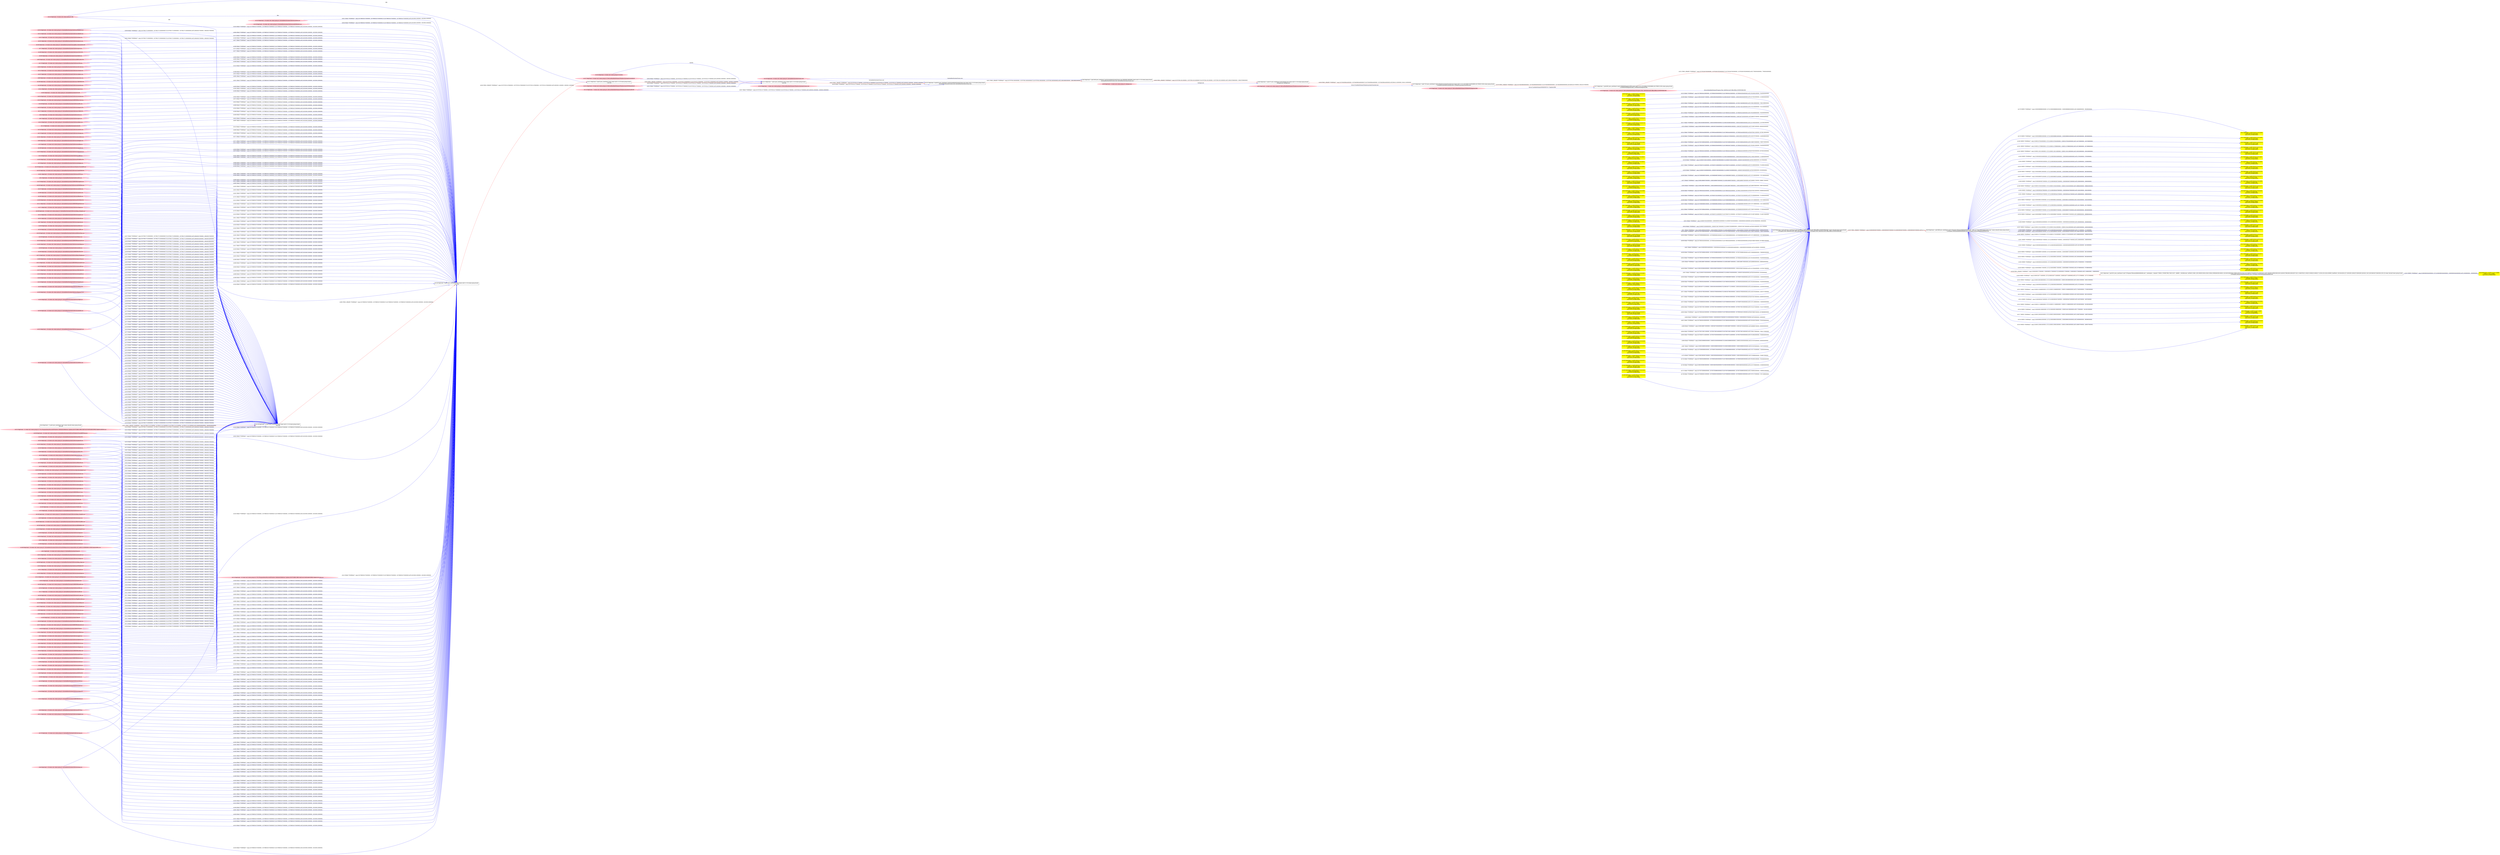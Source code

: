 digraph  {
rankdir=LR
"30"[color=black,label="id:30 HopCount: 1 pid:5396 proc_starttime:0 cmd:\"C:\Program Files\mozilla\firefox\firefox.exe\" -osint -url \"http://www.japan-guide.com/\" owner uid:null owner group id:null,\n C:/Program Files/mozilla/firefox/firefox.exe C:/Program Files/mozilla/firefox/firefox.exe", shape=box,style=solid];
"41"[color=yellow,label="id:41 HopCount: 2 srcIP:128.55.12.55:55092\ndstIP:194.225.228.25:80\ntype:SOCK_ESTABLISHED ", shape=box,style=filled];
"30" -> "41" [id=278,__obj="WRITE"color=blue,label="id:278 WRITE **NORMAL**  seqs:[1558030898995000000, 0] T:[1558030898995000000, 1558030898995000000] relT:[-68408000000, -68408000000]",style=solid];
"42"[color=yellow,label="id:42 HopCount: 2 srcIP:128.55.12.55:55087\ndstIP:194.225.228.25:80\ntype:SOCK_ESTABLISHED ", shape=box,style=filled];
"30" -> "42" [id=279,__obj="WRITE"color=blue,label="id:279 WRITE **NORMAL**  seqs:[1558030898916000000, 0] T:[1558030898916000000, 1558030898916000000] relT:[-68329000000, -68329000000]",style=solid];
"43"[color=yellow,label="id:43 HopCount: 2 srcIP:128.55.12.55:55120\ndstIP:215.237.119.171:80\ntype:SOCK_ESTABLISHED ", shape=box,style=filled];
"30" -> "43" [id=280,__obj="WRITE"color=blue,label="id:280 WRITE **NORMAL**  seqs:[1558031076343000000, 0] T:[1558031076343000000, 1558031076343000000] relT:[-245756000000, -245756000000]",style=solid];
"0"[color=yellow,label="id:0 HopCount: 2 srcIP:128.55.12.55:55156\ndstIP:215.237.119.171:80\ntype:SOCK_ESTABLISHED ", shape=box,style=filled];
"30" -> "0" [id=281,__obj="WRITE"color=blue,label="id:281 WRITE **NORMAL**  seqs:[1558031137886000000, 0] T:[1558031137886000000, 1558031137886000000] relT:[-307299000000, -307299000000]",style=solid];
"1"[color=yellow,label="id:1 HopCount: 2 srcIP:128.55.12.55:55155\ndstIP:215.237.119.171:80\ntype:SOCK_ESTABLISHED ", shape=box,style=filled];
"30" -> "1" [id=282,__obj="WRITE"color=blue,label="id:282 WRITE **NORMAL**  seqs:[1558031136116000000, 0] T:[1558031136116000000, 1558031136116000000] relT:[-305529000000, -305529000000]",style=solid];
"2"[color=yellow,label="id:2 HopCount: 2 srcIP:128.55.12.55:54997\ndstIP:64.233.187.165:80\ntype:SOCK_ESTABLISHED ", shape=box,style=filled];
"30" -> "2" [id=283,__obj="WRITE"color=blue,label="id:283 WRITE **NORMAL**  seqs:[1558030834349000000, 0] T:[1558030834349000000, 1558030834349000000] relT:[-3762000000, -3762000000]",style=solid];
"3"[color=yellow,label="id:3 HopCount: 2 srcIP:128.55.12.55:54994\ndstIP:67.15.104.67:80\ntype:SOCK_ESTABLISHED ", shape=box,style=filled];
"30" -> "3" [id=284,__obj="WRITE"color=blue,label="id:284 WRITE **NORMAL**  seqs:[1558030833825000000, 0] T:[1558030833825000000, 1558030833825000000] relT:[-3238000000, -3238000000]",style=solid];
"4"[color=yellow,label="id:4 HopCount: 2 srcIP:128.55.12.55:55058\ndstIP:194.225.228.25:80\ntype:SOCK_ESTABLISHED ", shape=box,style=filled];
"30" -> "4" [id=285,__obj="WRITE"color=blue,label="id:285 WRITE **NORMAL**  seqs:[1558030898544000000, 0] T:[1558030898544000000, 1558030898544000000] relT:[-67957000000, -67957000000]",style=solid];
"6"[color=yellow,label="id:6 HopCount: 2 srcIP:128.55.12.55:55100\ndstIP:194.225.228.25:80\ntype:SOCK_ESTABLISHED ", shape=box,style=filled];
"30" -> "6" [id=286,__obj="WRITE"color=blue,label="id:286 WRITE **NORMAL**  seqs:[1558030899126000000, 0] T:[1558030899126000000, 1558030899126000000] relT:[-68539000000, -68539000000]",style=solid];
"5"[color=yellow,label="id:5 HopCount: 2 srcIP:128.55.12.55:55075\ndstIP:128.30.52.54:80\ntype:SOCK_ESTABLISHED ", shape=box,style=filled];
"30" -> "5" [id=287,__obj="WRITE"color=blue,label="id:287 WRITE **NORMAL**  seqs:[1558030898791000000, 0] T:[1558030898791000000, 1558030898791000000] relT:[-68204000000, -68204000000]",style=solid];
"7"[color=yellow,label="id:7 HopCount: 2 srcIP:128.55.12.55:54990\ndstIP:67.15.104.67:80\ntype:SOCK_ESTABLISHED ", shape=box,style=filled];
"30" -> "7" [id=288,__obj="WRITE"color=blue,label="id:288 WRITE **NORMAL**  seqs:[1558030833672000000, 0] T:[1558030833672000000, 1558030833672000000] relT:[-3085000000, -3085000000]",style=solid];
"9"[color=yellow,label="id:9 HopCount: 2 srcIP:128.55.12.55:55167\ndstIP:215.237.119.171:80\ntype:SOCK_ESTABLISHED ", shape=box,style=filled];
"30" -> "9" [id=289,__obj="WRITE"color=blue,label="id:289 WRITE **NORMAL**  seqs:[1558031220432000000, 0] T:[1558031220432000000, 1558031220432000000] relT:[-389845000000, -389845000000]",style=solid];
"8"[color=yellow,label="id:8 HopCount: 2 srcIP:128.55.12.55:55004\ndstIP:67.15.104.67:80\ntype:SOCK_ESTABLISHED ", shape=box,style=filled];
"30" -> "8" [id=290,__obj="WRITE"color=blue,label="id:290 WRITE **NORMAL**  seqs:[1558030834078000000, 0] T:[1558030834078000000, 1558030834078000000] relT:[-3491000000, -3491000000]",style=solid];
"10"[color=yellow,label="id:10 HopCount: 2 srcIP:128.55.12.55:55017\ndstIP:67.15.104.67:80\ntype:SOCK_ESTABLISHED ", shape=box,style=filled];
"30" -> "10" [id=291,__obj="WRITE"color=blue,label="id:291 WRITE **NORMAL**  seqs:[1558030834447000000, 0] T:[1558030834447000000, 1558030834447000000] relT:[-3860000000, -3860000000]",style=solid];
"11"[color=yellow,label="id:11 HopCount: 2 srcIP:128.55.12.55:55036\ndstIP:164.109.84.138:80\ntype:SOCK_ESTABLISHED ", shape=box,style=filled];
"30" -> "11" [id=292,__obj="WRITE"color=blue,label="id:292 WRITE **NORMAL**  seqs:[1558030881019000000, 0] T:[1558030881019000000, 1558030881019000000] relT:[-50432000000, -50432000000]",style=solid];
"34"[color=yellow,label="id:34 HopCount: 2 srcIP:128.55.12.55:55006\ndstIP:67.15.104.67:80\ntype:SOCK_ESTABLISHED ", shape=box,style=filled];
"30" -> "34" [id=293,__obj="WRITE"color=blue,label="id:293 WRITE **NORMAL**  seqs:[1558030834104000000, 0] T:[1558030834104000000, 1558030834104000000] relT:[-3517000000, -3517000000]",style=solid];
"12"[color=yellow,label="id:12 HopCount: 2 srcIP:128.55.12.55:55076\ndstIP:194.225.228.25:80\ntype:SOCK_ESTABLISHED ", shape=box,style=filled];
"30" -> "12" [id=294,__obj="WRITE"color=blue,label="id:294 WRITE **NORMAL**  seqs:[1558030898787000000, 0] T:[1558030898787000000, 1558030898787000000] relT:[-68200000000, -68200000000]",style=solid];
"13"[color=yellow,label="id:13 HopCount: 2 srcIP:128.55.12.55:55107\ndstIP:194.225.228.25:80\ntype:SOCK_ESTABLISHED ", shape=box,style=filled];
"30" -> "13" [id=295,__obj="WRITE"color=blue,label="id:295 WRITE **NORMAL**  seqs:[1558030899275000000, 0] T:[1558030899275000000, 1558030899275000000] relT:[-68688000000, -68688000000]",style=solid];
"14"[color=yellow,label="id:14 HopCount: 2 srcIP:128.55.12.55:55012\ndstIP:67.15.104.67:80\ntype:SOCK_ESTABLISHED ", shape=box,style=filled];
"30" -> "14" [id=296,__obj="WRITE"color=blue,label="id:296 WRITE **NORMAL**  seqs:[1558030834245000000, 0] T:[1558030834245000000, 1558030834245000000] relT:[-3658000000, -3658000000]",style=solid];
"15"[color=yellow,label="id:15 HopCount: 2 srcIP:128.55.12.55:55175\ndstIP:215.237.119.171:80\ntype:SOCK_ESTABLISHED ", shape=box,style=filled];
"30" -> "15" [id=297,__obj="WRITE"color=blue,label="id:297 WRITE **NORMAL**  seqs:[1558031234410000000, 0] T:[1558031234410000000, 1558031234410000000] relT:[-403823000000, -403823000000]",style=solid];
"16"[color=yellow,label="id:16 HopCount: 2 srcIP:128.55.12.55:55014\ndstIP:67.15.104.67:80\ntype:SOCK_ESTABLISHED ", shape=box,style=filled];
"30" -> "16" [id=298,__obj="WRITE"color=blue,label="id:298 WRITE **NORMAL**  seqs:[1558030834302000000, 0] T:[1558030834302000000, 1558030834302000000] relT:[-3715000000, -3715000000]",style=solid];
"17"[color=yellow,label="id:17 HopCount: 2 srcIP:128.55.12.55:55110\ndstIP:209.85.197.147:80\ntype:SOCK_ESTABLISHED ", shape=box,style=filled];
"30" -> "17" [id=299,__obj="WRITE"color=blue,label="id:299 WRITE **NORMAL**  seqs:[1558030899397000000, 0] T:[1558030899397000000, 1558030899397000000] relT:[-68810000000, -68810000000]",style=solid];
"18"[color=yellow,label="id:18 HopCount: 2 srcIP:128.55.12.55:55149\ndstIP:215.237.119.171:80\ntype:SOCK_ESTABLISHED ", shape=box,style=filled];
"30" -> "18" [id=300,__obj="WRITE"color=blue,label="id:300 WRITE **NORMAL**  seqs:[1558031127452000000, 0] T:[1558031127452000000, 1558031127452000000] relT:[-296865000000, -296865000000]",style=solid];
"19"[color=yellow,label="id:19 HopCount: 2 srcIP:128.55.12.55:55003\ndstIP:67.15.104.67:80\ntype:SOCK_ESTABLISHED ", shape=box,style=filled];
"30" -> "19" [id=301,__obj="WRITE"color=blue,label="id:301 WRITE **NORMAL**  seqs:[1558030834077000000, 0] T:[1558030834077000000, 1558030834077000000] relT:[-3490000000, -3490000000]",style=solid];
"20"[color=yellow,label="id:20 HopCount: 2 srcIP:128.55.12.55:55021\ndstIP:67.15.104.67:80\ntype:SOCK_ESTABLISHED ", shape=box,style=filled];
"30" -> "20" [id=302,__obj="WRITE"color=blue,label="id:302 WRITE **NORMAL**  seqs:[1558030834600000000, 0] T:[1558030834600000000, 1558030834600000000] relT:[-4013000000, -4013000000]",style=solid];
"21"[color=yellow,label="id:21 HopCount: 2 srcIP:128.55.12.55:55071\ndstIP:194.225.228.25:80\ntype:SOCK_ESTABLISHED ", shape=box,style=filled];
"30" -> "21" [id=303,__obj="WRITE"color=blue,label="id:303 WRITE **NORMAL**  seqs:[1558030898722000000, 0] T:[1558030898722000000, 1558030898722000000] relT:[-68135000000, -68135000000]",style=solid];
"23"[color=yellow,label="id:23 HopCount: 2 srcIP:128.55.12.55:55101\ndstIP:194.225.228.25:80\ntype:SOCK_ESTABLISHED ", shape=box,style=filled];
"30" -> "23" [id=304,__obj="WRITE"color=blue,label="id:304 WRITE **NORMAL**  seqs:[1558030899133000000, 0] T:[1558030899133000000, 1558030899133000000] relT:[-68546000000, -68546000000]",style=solid];
"24"[color=yellow,label="id:24 HopCount: 2 srcIP:128.55.12.55:55026\ndstIP:67.15.104.67:80\ntype:SOCK_ESTABLISHED ", shape=box,style=filled];
"30" -> "24" [id=305,__obj="WRITE"color=blue,label="id:305 WRITE **NORMAL**  seqs:[1558030835343000000, 0] T:[1558030835343000000, 1558030835343000000] relT:[-4756000000, -4756000000]",style=solid];
"26"[color=yellow,label="id:26 HopCount: 2 srcIP:128.55.12.55:55046\ndstIP:194.225.228.25:80\ntype:SOCK_ESTABLISHED ", shape=box,style=filled];
"30" -> "26" [id=306,__obj="WRITE"color=blue,label="id:306 WRITE **NORMAL**  seqs:[1558030898173000000, 0] T:[1558030898173000000, 1558030898173000000] relT:[-67586000000, -67586000000]",style=solid];
"29"[color=black,label="id:29 HopCount: 0 pid:1440 proc_starttime:0 cmd:\"C:\Program Files (x86)\Microsoft Office\Office15\WINWORD.EXE\" owner uid:null owner group id:null,\n C:/Program Files (x86)/Microsoft Office/Office15/WINWORD.EXE C:/Program Files (x86)/Microsoft Office/Office15/WINWORD.EXE", shape=box,style=solid];
"29" -> "30" [id=307,__obj="PROC_CREATE"color=red,label="id:307 PROC_CREATE **NORMAL**  seqs:[1558030830587000000, 1558030830587000000] T:[1558030830587000000, 1558030830587000000] relT:[0, 0]",style=solid];
"31"[color=black,label="id:31 HopCount: 2 pid:2912 proc_starttime:0 cmd:\"C:\Program Files\mozilla\firefox\firefox.exe\" -contentproc --channel=\"5396.0.1763382788\\1746131192\" -childID 1 -isForBrowser -intPrefs 5:50|6:-1|28:1000|33:20|34:10|43:128|44:10000|48:0|50:400|51:1|52:0|53:0|58:0|59:120|60:120|133:2|134:1|147:5000|157:0|159:0|170:10000|182:-1|187:128|188:10000|189:0|195:24|196:32768|198:0|199:0|207:5|211:1048576|212:100|213:5000|215:600|217:1|226:1|231:0|241:60000| -boolPrefs 1:0|2:0|4:0|26:1|27:1|30:0|35:1|36:0|37:0|38:0|39:1|40:0|41:1|42:1|45:0|46:0|47:0|49:0|54:1|55:1|5 owner uid:null owner group id:null,\n C:/Program Files/mozilla/firefox/firefox.exe C:/Program Files/mozilla/firefox/firefox.exe", shape=box,style=solid];
"30" -> "31" [id=308,__obj="PROC_CREATE"color=red,label="id:308 PROC_CREATE **NORMAL**  seqs:[1558030832173000000, 1558030832173000000] T:[1558030832173000000, 1558030832173000000] relT:[-1586000000, -1586000000]",style=solid];
"32"[color=yellow,label="id:32 HopCount: 2 srcIP:128.55.12.55:55200\ndstIP:68.149.51.179:80\ntype:SOCK_ESTABLISHED ", shape=box,style=filled];
"30" -> "32" [id=309,__obj="WRITE"color=blue,label="id:309 WRITE **NORMAL**  seqs:[1558032407714000000, 0] T:[1558032407714000000, 1558032407714000000] relT:[-1577127000000, -1577127000000]",style=solid];
"33"[color=yellow,label="id:33 HopCount: 2 srcIP:128.55.12.55:55131\ndstIP:215.237.119.171:80\ntype:SOCK_ESTABLISHED ", shape=box,style=filled];
"30" -> "33" [id=310,__obj="WRITE"color=blue,label="id:310 WRITE **NORMAL**  seqs:[1558031095599000000, 0] T:[1558031095599000000, 1558031095599000000] relT:[-265012000000, -265012000000]",style=solid];
"22"[color=yellow,label="id:22 HopCount: 2 srcIP:128.55.12.55:55025\ndstIP:64.233.187.165:80\ntype:SOCK_ESTABLISHED ", shape=box,style=filled];
"30" -> "22" [id=311,__obj="WRITE"color=blue,label="id:311 WRITE **NORMAL**  seqs:[1558030835309000000, 0] T:[1558030835309000000, 1558030835309000000] relT:[-4722000000, -4722000000]",style=solid];
"25"[color=yellow,label="id:25 HopCount: 2 srcIP:128.55.12.55:55136\ndstIP:215.237.119.171:80\ntype:SOCK_ESTABLISHED ", shape=box,style=filled];
"30" -> "25" [id=312,__obj="WRITE"color=blue,label="id:312 WRITE **NORMAL**  seqs:[1558031104669000000, 0] T:[1558031104669000000, 1558031104669000000] relT:[-274082000000, -274082000000]",style=solid];
"35"[color=yellow,label="id:35 HopCount: 2 srcIP:128.55.12.55:55077\ndstIP:194.225.228.25:80\ntype:SOCK_ESTABLISHED ", shape=box,style=filled];
"30" -> "35" [id=313,__obj="WRITE"color=blue,label="id:313 WRITE **NORMAL**  seqs:[1558030898812000000, 0] T:[1558030898812000000, 1558030898812000000] relT:[-68225000000, -68225000000]",style=solid];
"27"[color=yellow,label="id:27 HopCount: 2 srcIP:128.55.12.55:55002\ndstIP:67.15.104.67:80\ntype:SOCK_ESTABLISHED ", shape=box,style=filled];
"30" -> "27" [id=314,__obj="WRITE"color=blue,label="id:314 WRITE **NORMAL**  seqs:[1558030834074000000, 0] T:[1558030834074000000, 1558030834074000000] relT:[-3487000000, -3487000000]",style=solid];
"36"[color=yellow,label="id:36 HopCount: 2 srcIP:128.55.12.55:55140\ndstIP:215.237.119.171:80\ntype:SOCK_ESTABLISHED ", shape=box,style=filled];
"30" -> "36" [id=315,__obj="WRITE"color=blue,label="id:315 WRITE **NORMAL**  seqs:[1558031111669000000, 0] T:[1558031111669000000, 1558031111669000000] relT:[-281082000000, -281082000000]",style=solid];
"37"[color=yellow,label="id:37 HopCount: 2 srcIP:127.0.0.1:54987\ndstIP:127.0.0.1:54986\ntype:SOCK_ESTABLISHED ", shape=box,style=filled];
"30" -> "37" [id=316,__obj="WRITE"color=blue,label="id:316 WRITE **NORMAL**  seqs:[1558030831366000000, 0] T:[1558030831366000000, 1558032445138000000] relT:[-779000000, -1614551000000]",style=solid];
"28"[color=yellow,label="id:28 HopCount: 2 srcIP:128.55.12.55:55190\ndstIP:215.237.119.171:80\ntype:SOCK_ESTABLISHED ", shape=box,style=filled];
"30" -> "28" [id=317,__obj="WRITE"color=blue,label="id:317 WRITE **NORMAL**  seqs:[1558031260562000000, 0] T:[1558031260562000000, 1558031260562000000] relT:[-429975000000, -429975000000]",style=solid];
"38"[color=yellow,label="id:38 HopCount: 2 srcIP:128.55.12.55:55103\ndstIP:194.225.228.25:80\ntype:SOCK_ESTABLISHED ", shape=box,style=filled];
"30" -> "38" [id=318,__obj="WRITE"color=blue,label="id:318 WRITE **NORMAL**  seqs:[1558030899183000000, 0] T:[1558030899183000000, 1558030899183000000] relT:[-68596000000, -68596000000]",style=solid];
"39"[color=yellow,label="id:39 HopCount: 2 srcIP:128.55.12.55:55178\ndstIP:215.237.119.171:80\ntype:SOCK_ESTABLISHED ", shape=box,style=filled];
"30" -> "39" [id=319,__obj="WRITE"color=blue,label="id:319 WRITE **NORMAL**  seqs:[1558031239624000000, 0] T:[1558031239624000000, 1558031239624000000] relT:[-409037000000, -409037000000]",style=solid];
"40"[color=yellow,label="id:40 HopCount: 3 srcIP:127.0.0.1:54989\ndstIP:127.0.0.1:54988\ntype:SOCK_ESTABLISHED ", shape=box,style=filled];
"31" -> "40" [id=320,__obj="WRITE"color=blue,label="id:320 WRITE **NORMAL**  seqs:[1558030832645000000, 0] T:[1558030832645000000, 1558030832645000000] relT:[-2058000000, -2058000000]",style=solid];
"72"[color=black,label="id:72 HopCount: -2 pid:4652 proc_starttime:0 cmd:C:\WINDOWS\Explorer.EXE owner uid:S-1-5-21-231540947-922634896-4161786520-1004 owner group id:null,\n C:/WINDOWS/Explorer.EXE C:/WINDOWS/Explorer.EXE", shape=box,style=solid];
"72" -> "29" [id=321,__obj="PROC_CREATE"color=red,label="id:321 PROC_CREATE **NORMAL**  seqs:[1557952847653000000, 1557952847653000000] T:[1557952847653000000, 1557952847653000000] relT:[77982934000000, 77982934000000]",style=solid];
"76"[color=pink,label="id:76 HopCount: -2 owner uid: owner group id: /Device/HarddiskVolume2/Program Files (x86)/Microsoft Office/Office15/WINWORD.EXE ", shape=oval,style=filled];
"76" -> "29" [id=322,__obj="FILE_EXEC"color=blue,label="\Device\HarddiskVolume2\Program Files (x86)\Microsoft Office\Office15\WINWORD.EXE",style=solid];
"80"[color=yellow,label="id:80 HopCount: -2 srcIP:128.55.12.55:51674\ndstIP:217.30.97.169:80\ntype:SOCK_ESTABLISHED ", shape=box,style=filled];
"80" -> "29" [id=323,__obj="READ"color=blue,label="id:323 READ **NORMAL**  seqs:[1557960304226000000, 1557960402004000000] T:[1557960304226000000, 1557960402004000000] relT:[70526361000000, 70428583000000]",style=solid];
"91"[color=pink,label="id:91 HopCount: -10 owner uid: owner group id: /SystemRoot/System32/drivers/fdc.sys ", shape=oval,style=filled];
"149"[color=black,label="id:149 HopCount: -10 pid:0 proc_starttime:0 cmd: owner uid:S-1-5-18 owner group id:null,\n null null", shape=box,style=solid];
"91" -> "149" [id=324,__obj="READ"color=blue,label="id:324 READ **NORMAL**  seqs:[1557861371330000000, 1557861371330000000] T:[1557861371330000000, 1557861371330000000] relT:[169459257000000, 169459257000000]",style=solid];
"111"[color=pink,label="id:111 HopCount: -10 owner uid: owner group id: /SystemRoot/system32/DRIVERS/perfmon.sys ", shape=oval,style=filled];
"111" -> "149" [id=325,__obj="READ"color=blue,label="id:325 READ **NORMAL**  seqs:[1557861371330000000, 1557861371330000000] T:[1557861371330000000, 1557861371330000000] relT:[169459257000000, 169459257000000]",style=solid];
"97"[color=pink,label="id:97 HopCount: -10 owner uid: owner group id: /SystemRoot/system32/drivers/nsiproxy.sys ", shape=oval,style=filled];
"97" -> "149" [id=326,__obj="READ"color=blue,label="id:326 READ **NORMAL**  seqs:[1557861371330000000, 1557861371330000000] T:[1557861371330000000, 1557861371330000000] relT:[169459257000000, 169459257000000]",style=solid];
"100"[color=pink,label="id:100 HopCount: -10 owner uid: owner group id: /SystemRoot/System32/drivers/EhStorClass.sys ", shape=oval,style=filled];
"100" -> "149" [id=327,__obj="READ"color=blue,label="id:327 READ **NORMAL**  seqs:[1557861371330000000, 1557861371330000000] T:[1557861371330000000, 1557861371330000000] relT:[169459257000000, 169459257000000]",style=solid];
"142"[color=pink,label="id:142 HopCount: -9 owner uid: owner group id: Idle ", shape=oval,style=filled];
"142" -> "149" [id=328,__obj="FILE_EXEC"color=blue,label="Idle",style=solid];
"258"[color=pink,label="id:258 HopCount: -10 owner uid: owner group id: /SystemRoot/system32/DRIVERS/TDI.SYS ", shape=oval,style=filled];
"258" -> "149" [id=329,__obj="READ"color=blue,label="id:329 READ **NORMAL**  seqs:[1557861371330000000, 1557861371330000000] T:[1557861371330000000, 1557861371330000000] relT:[169459257000000, 169459257000000]",style=solid];
"260"[color=pink,label="id:260 HopCount: -10 owner uid: owner group id: /SystemRoot/System32/drivers/npsvctrig.sys ", shape=oval,style=filled];
"260" -> "149" [id=330,__obj="READ"color=blue,label="id:330 READ **NORMAL**  seqs:[1557861371330000000, 1557861371330000000] T:[1557861371330000000, 1557861371330000000] relT:[169459257000000, 169459257000000]",style=solid];
"272"[color=pink,label="id:272 HopCount: -10 owner uid: owner group id: /SystemRoot/system32/drivers/WDFLDR.SYS ", shape=oval,style=filled];
"272" -> "149" [id=331,__obj="READ"color=blue,label="id:331 READ **NORMAL**  seqs:[1557861371330000000, 1557861371330000000] T:[1557861371330000000, 1557861371330000000] relT:[169459257000000, 169459257000000]",style=solid];
"120"[color=pink,label="id:120 HopCount: -10 owner uid: owner group id: /SystemRoot/system32/drivers/storqosflt.sys ", shape=oval,style=filled];
"120" -> "149" [id=332,__obj="READ"color=blue,label="id:332 READ **NORMAL**  seqs:[1557861371333000000, 1557861371333000000] T:[1557861371333000000, 1557861371333000000] relT:[169459254000000, 169459254000000]",style=solid];
"133"[color=pink,label="id:133 HopCount: -10 owner uid: owner group id: /SystemRoot/System32/Drivers/Beep.SYS ", shape=oval,style=filled];
"133" -> "149" [id=333,__obj="READ"color=blue,label="id:333 READ **NORMAL**  seqs:[1557861371330000000, 1557861371330000000] T:[1557861371330000000, 1557861371330000000] relT:[169459257000000, 169459257000000]",style=solid];
"238"[color=pink,label="id:238 HopCount: -10 owner uid: owner group id: /SystemRoot/System32/drivers/dxgmms2.sys ", shape=oval,style=filled];
"238" -> "149" [id=334,__obj="READ"color=blue,label="id:334 READ **NORMAL**  seqs:[1557861371330000000, 1557861371330000000] T:[1557861371330000000, 1557861371330000000] relT:[169459257000000, 169459257000000]",style=solid];
"223"[color=pink,label="id:223 HopCount: -10 owner uid: owner group id: /SystemRoot/System32/drivers/spaceport.sys ", shape=oval,style=filled];
"223" -> "149" [id=335,__obj="READ"color=blue,label="id:335 READ **NORMAL**  seqs:[1557861371330000000, 1557861371330000000] T:[1557861371330000000, 1557861371330000000] relT:[169459257000000, 169459257000000]",style=solid];
"229"[color=pink,label="id:229 HopCount: -10 owner uid: owner group id: /SystemRoot/system32/drivers/netbios.sys ", shape=oval,style=filled];
"229" -> "149" [id=336,__obj="READ"color=blue,label="id:336 READ **NORMAL**  seqs:[1557861371330000000, 1557861371330000000] T:[1557861371330000000, 1557861371330000000] relT:[169459257000000, 169459257000000]",style=solid];
"247"[color=pink,label="id:247 HopCount: -10 owner uid: owner group id: /SystemRoot/system32/drivers/bam.sys ", shape=oval,style=filled];
"247" -> "149" [id=337,__obj="READ"color=blue,label="id:337 READ **NORMAL**  seqs:[1557861371330000000, 1557861371330000000] T:[1557861371330000000, 1557861371330000000] relT:[169459257000000, 169459257000000]",style=solid];
"232"[color=pink,label="id:232 HopCount: -10 owner uid: owner group id: /SystemRoot/system32/drivers/mmcss.sys ", shape=oval,style=filled];
"232" -> "149" [id=338,__obj="READ"color=blue,label="id:338 READ **NORMAL**  seqs:[1557861371333000000, 1557861371333000000] T:[1557861371333000000, 1557861371333000000] relT:[169459254000000, 169459254000000]",style=solid];
"199"[color=pink,label="id:199 HopCount: -10 owner uid: owner group id: /SystemRoot/System32/drivers/CLFS.SYS ", shape=oval,style=filled];
"199" -> "149" [id=339,__obj="READ"color=blue,label="id:339 READ **NORMAL**  seqs:[1557861371330000000, 1557861371330000000] T:[1557861371330000000, 1557861371330000000] relT:[169459257000000, 169459257000000]",style=solid];
"200"[color=pink,label="id:200 HopCount: -10 owner uid: owner group id: /SystemRoot/System32/win32kfull.sys ", shape=oval,style=filled];
"200" -> "149" [id=340,__obj="READ"color=blue,label="id:340 READ **NORMAL**  seqs:[1557861371330000000, 1557861371330000000] T:[1557861371330000000, 1557861371330000000] relT:[169459257000000, 169459257000000]",style=solid];
"202"[color=pink,label="id:202 HopCount: -10 owner uid: owner group id: /SystemRoot/System32/drivers/vdrvroot.sys ", shape=oval,style=filled];
"202" -> "149" [id=341,__obj="READ"color=blue,label="id:341 READ **NORMAL**  seqs:[1557861371330000000, 1557861371330000000] T:[1557861371330000000, 1557861371330000000] relT:[169459257000000, 169459257000000]",style=solid];
"212"[color=pink,label="id:212 HopCount: -10 owner uid: owner group id: /SystemRoot/System32/drivers/volume.sys ", shape=oval,style=filled];
"212" -> "149" [id=342,__obj="READ"color=blue,label="id:342 READ **NORMAL**  seqs:[1557861371330000000, 1557861371330000000] T:[1557861371330000000, 1557861371330000000] relT:[169459257000000, 169459257000000]",style=solid];
"168"[color=pink,label="id:168 HopCount: -10 owner uid: owner group id: /SystemRoot/System32/drivers/USBPORT.SYS ", shape=oval,style=filled];
"168" -> "149" [id=343,__obj="READ"color=blue,label="id:343 READ **NORMAL**  seqs:[1557861371330000000, 1557861371330000000] T:[1557861371330000000, 1557861371330000000] relT:[169459257000000, 169459257000000]",style=solid];
"205"[color=pink,label="id:205 HopCount: -10 owner uid: owner group id: /SystemRoot/system32/CI.dll ", shape=oval,style=filled];
"205" -> "149" [id=344,__obj="READ"color=blue,label="id:344 READ **NORMAL**  seqs:[1557861371330000000, 1557861371330000000] T:[1557861371330000000, 1557861371330000000] relT:[169459257000000, 169459257000000]",style=solid];
"172"[color=pink,label="id:172 HopCount: -10 owner uid: owner group id: /SystemRoot/System32/drivers/USBD.SYS ", shape=oval,style=filled];
"172" -> "149" [id=345,__obj="READ"color=blue,label="id:345 READ **NORMAL**  seqs:[1557861371330000000, 1557861371330000000] T:[1557861371330000000, 1557861371330000000] relT:[169459257000000, 169459257000000]",style=solid];
"210"[color=pink,label="id:210 HopCount: -10 owner uid: owner group id: /SystemRoot/System32/drivers/kdnic.sys ", shape=oval,style=filled];
"210" -> "149" [id=346,__obj="READ"color=blue,label="id:346 READ **NORMAL**  seqs:[1557861371330000000, 1557861371330000000] T:[1557861371330000000, 1557861371330000000] relT:[169459257000000, 169459257000000]",style=solid];
"90"[color=pink,label="id:90 HopCount: -10 owner uid: owner group id: /SystemRoot/System32/drivers/intelppm.sys ", shape=oval,style=filled];
"90" -> "149" [id=347,__obj="READ"color=blue,label="id:347 READ **NORMAL**  seqs:[1557861371330000000, 1557861371330000000] T:[1557861371330000000, 1557861371330000000] relT:[169459257000000, 169459257000000]",style=solid];
"270"[color=pink,label="id:270 HopCount: -10 owner uid: owner group id: /SystemRoot/System32/drivers/cmimcext.sys ", shape=oval,style=filled];
"270" -> "149" [id=348,__obj="READ"color=blue,label="id:348 READ **NORMAL**  seqs:[1557861371330000000, 1557861371330000000] T:[1557861371330000000, 1557861371330000000] relT:[169459257000000, 169459257000000]",style=solid];
"178"[color=pink,label="id:178 HopCount: -10 owner uid: owner group id: /SystemRoot/system32/drivers/WindowsTrustedRT.sys ", shape=oval,style=filled];
"178" -> "149" [id=349,__obj="READ"color=blue,label="id:349 READ **NORMAL**  seqs:[1557861371330000000, 1557861371330000000] T:[1557861371330000000, 1557861371330000000] relT:[169459257000000, 169459257000000]",style=solid];
"182"[color=pink,label="id:182 HopCount: -10 owner uid: owner group id: /SystemRoot/System32/drivers/CLASSPNP.SYS ", shape=oval,style=filled];
"182" -> "149" [id=350,__obj="READ"color=blue,label="id:350 READ **NORMAL**  seqs:[1557861371330000000, 1557861371330000000] T:[1557861371330000000, 1557861371330000000] relT:[169459257000000, 169459257000000]",style=solid];
"179"[color=pink,label="id:179 HopCount: -10 owner uid: owner group id: /SystemRoot/system32/DRIVERS/regmon.sys ", shape=oval,style=filled];
"179" -> "149" [id=351,__obj="READ"color=blue,label="id:351 READ **NORMAL**  seqs:[1557861371330000000, 1557861371330000000] T:[1557861371330000000, 1557861371330000000] relT:[169459257000000, 169459257000000]",style=solid];
"206"[color=pink,label="id:206 HopCount: -10 owner uid: owner group id: /SystemRoot/system32/drivers/wd/WdFilter.sys ", shape=oval,style=filled];
"206" -> "149" [id=352,__obj="READ"color=blue,label="id:352 READ **NORMAL**  seqs:[1557861371330000000, 1557861371330000000] T:[1557861371330000000, 1557861371330000000] relT:[169459257000000, 169459257000000]",style=solid];
"180"[color=pink,label="id:180 HopCount: -10 owner uid: owner group id: /SystemRoot/System32/drivers/fileinfo.sys ", shape=oval,style=filled];
"180" -> "149" [id=353,__obj="READ"color=blue,label="id:353 READ **NORMAL**  seqs:[1557861371330000000, 1557861371330000000] T:[1557861371330000000, 1557861371330000000] relT:[169459257000000, 169459257000000]",style=solid];
"208"[color=pink,label="id:208 HopCount: -10 owner uid: owner group id: /SystemRoot/System32/drivers/FLTMGR.SYS ", shape=oval,style=filled];
"208" -> "149" [id=354,__obj="READ"color=blue,label="id:354 READ **NORMAL**  seqs:[1557861371330000000, 1557861371330000000] T:[1557861371330000000, 1557861371330000000] relT:[169459257000000, 169459257000000]",style=solid];
"189"[color=pink,label="id:189 HopCount: -10 owner uid: owner group id: /SystemRoot/System32/Drivers/dump_dumpata.sys ", shape=oval,style=filled];
"189" -> "149" [id=355,__obj="READ"color=blue,label="id:355 READ **NORMAL**  seqs:[1557861371330000000, 1557861371330000000] T:[1557861371330000000, 1557861371330000000] relT:[169459257000000, 169459257000000]",style=solid];
"214"[color=pink,label="id:214 HopCount: -10 owner uid: owner group id: /SystemRoot/System32/Drivers/acpiex.sys ", shape=oval,style=filled];
"214" -> "149" [id=356,__obj="READ"color=blue,label="id:356 READ **NORMAL**  seqs:[1557861371330000000, 1557861371330000000] T:[1557861371330000000, 1557861371330000000] relT:[169459257000000, 169459257000000]",style=solid];
"190"[color=pink,label="id:190 HopCount: -10 owner uid: owner group id: /SystemRoot/system32/drivers/lltdio.sys ", shape=oval,style=filled];
"190" -> "149" [id=357,__obj="READ"color=blue,label="id:357 READ **NORMAL**  seqs:[1557861371333000000, 1557861371333000000] T:[1557861371333000000, 1557861371333000000] relT:[169459254000000, 169459254000000]",style=solid];
"216"[color=pink,label="id:216 HopCount: -10 owner uid: owner group id: /SystemRoot/System32/drivers/vwififlt.sys ", shape=oval,style=filled];
"216" -> "149" [id=358,__obj="READ"color=blue,label="id:358 READ **NORMAL**  seqs:[1557861371330000000, 1557861371330000000] T:[1557861371330000000, 1557861371330000000] relT:[169459257000000, 169459257000000]",style=solid];
"219"[color=pink,label="id:219 HopCount: -10 owner uid: owner group id: /SystemRoot/system32/DRIVERS/mrxsmb.sys ", shape=oval,style=filled];
"219" -> "149" [id=359,__obj="READ"color=blue,label="id:359 READ **NORMAL**  seqs:[1557861371333000000, 1557861371333000000] T:[1557861371333000000, 1557861371333000000] relT:[169459254000000, 169459254000000]",style=solid];
"192"[color=pink,label="id:192 HopCount: -10 owner uid: owner group id: /SystemRoot/System32/drivers/watchdog.sys ", shape=oval,style=filled];
"192" -> "149" [id=360,__obj="READ"color=blue,label="id:360 READ **NORMAL**  seqs:[1557861371330000000, 1557861371330000000] T:[1557861371330000000, 1557861371330000000] relT:[169459257000000, 169459257000000]",style=solid];
"274"[color=pink,label="id:274 HopCount: -10 owner uid: owner group id: /SystemRoot/System32/drivers/BasicDisplay.sys ", shape=oval,style=filled];
"274" -> "149" [id=361,__obj="READ"color=blue,label="id:361 READ **NORMAL**  seqs:[1557861371330000000, 1557861371330000000] T:[1557861371330000000, 1557861371330000000] relT:[169459257000000, 169459257000000]",style=solid];
"138"[color=pink,label="id:138 HopCount: -10 owner uid: owner group id: /SystemRoot/System32/drivers/monitor.sys ", shape=oval,style=filled];
"138" -> "149" [id=362,__obj="READ"color=blue,label="id:362 READ **NORMAL**  seqs:[1557861371330000000, 1557861371330000000] T:[1557861371330000000, 1557861371330000000] relT:[169459257000000, 169459257000000]",style=solid];
"141"[color=pink,label="id:141 HopCount: -10 owner uid: owner group id: /SystemRoot/System32/drivers/pacer.sys ", shape=oval,style=filled];
"141" -> "149" [id=363,__obj="READ"color=blue,label="id:363 READ **NORMAL**  seqs:[1557861371330000000, 1557861371330000000] T:[1557861371330000000, 1557861371330000000] relT:[169459257000000, 169459257000000]",style=solid];
"132"[color=pink,label="id:132 HopCount: -10 owner uid: owner group id: /SystemRoot/System32/DRIVERS/srvnet.sys ", shape=oval,style=filled];
"132" -> "149" [id=364,__obj="READ"color=blue,label="id:364 READ **NORMAL**  seqs:[1557861371333000000, 1557861371333000000] T:[1557861371333000000, 1557861371333000000] relT:[169459254000000, 169459254000000]",style=solid];
"156"[color=pink,label="id:156 HopCount: -10 owner uid: owner group id: /SystemRoot/System32/Drivers/dfsc.sys ", shape=oval,style=filled];
"156" -> "149" [id=365,__obj="READ"color=blue,label="id:365 READ **NORMAL**  seqs:[1557861371330000000, 1557861371330000000] T:[1557861371330000000, 1557861371330000000] relT:[169459257000000, 169459257000000]",style=solid];
"53"[color=pink,label="id:53 HopCount: -10 owner uid: owner group id: /SystemRoot/System32/drivers/tm.sys ", shape=oval,style=filled];
"53" -> "149" [id=366,__obj="READ"color=blue,label="id:366 READ **NORMAL**  seqs:[1557861371330000000, 1557861371330000000] T:[1557861371330000000, 1557861371330000000] relT:[169459257000000, 169459257000000]",style=solid];
"67"[color=pink,label="id:67 HopCount: -10 owner uid: owner group id: /SystemRoot/system32/drivers/pdc.sys ", shape=oval,style=filled];
"67" -> "149" [id=367,__obj="READ"color=blue,label="id:367 READ **NORMAL**  seqs:[1557861371330000000, 1557861371330000000] T:[1557861371330000000, 1557861371330000000] relT:[169459257000000, 169459257000000]",style=solid];
"154"[color=pink,label="id:154 HopCount: -10 owner uid: owner group id: /SystemRoot/System32/drivers/usbuhci.sys ", shape=oval,style=filled];
"154" -> "149" [id=368,__obj="READ"color=blue,label="id:368 READ **NORMAL**  seqs:[1557861371330000000, 1557861371330000000] T:[1557861371330000000, 1557861371330000000] relT:[169459257000000, 169459257000000]",style=solid];
"273"[color=pink,label="id:273 HopCount: -10 owner uid: owner group id: /SystemRoot/System32/drivers/volsnap.sys ", shape=oval,style=filled];
"273" -> "149" [id=369,__obj="READ"color=blue,label="id:369 READ **NORMAL**  seqs:[1557861371330000000, 1557861371330000000] T:[1557861371330000000, 1557861371330000000] relT:[169459257000000, 169459257000000]",style=solid];
"70"[color=pink,label="id:70 HopCount: -10 owner uid: owner group id: /SystemRoot/system32/drivers/mslldp.sys ", shape=oval,style=filled];
"70" -> "149" [id=370,__obj="READ"color=blue,label="id:370 READ **NORMAL**  seqs:[1557861371333000000, 1557861371333000000] T:[1557861371333000000, 1557861371333000000] relT:[169459254000000, 169459254000000]",style=solid];
"198"[color=pink,label="id:198 HopCount: -10 owner uid: owner group id: /SystemRoot/System32/drivers/mpsdrv.sys ", shape=oval,style=filled];
"140"[color=black,label="id:140 HopCount: -9 pid:0 proc_starttime:0 cmd: owner uid:S-1-5-18 owner group id:null,\n null null", shape=box,style=solid];
"198" -> "140" [id=371,__obj="READ"color=blue,label="id:371 READ **NORMAL**  seqs:[1557868291075000000, 1557868291075000000] T:[1557868291075000000, 1557868291075000000] relT:[162539512000000, 162539512000000]",style=solid];
"163"[color=pink,label="id:163 HopCount: -10 owner uid: owner group id: /SystemRoot/System32/drivers/PCIIDEX.SYS ", shape=oval,style=filled];
"163" -> "149" [id=372,__obj="READ"color=blue,label="id:372 READ **NORMAL**  seqs:[1557861371330000000, 1557861371330000000] T:[1557861371330000000, 1557861371330000000] relT:[169459257000000, 169459257000000]",style=solid];
"78"[color=pink,label="id:78 HopCount: -10 owner uid: owner group id: /SystemRoot/System32/drivers/intelpep.sys ", shape=oval,style=filled];
"78" -> "149" [id=373,__obj="READ"color=blue,label="id:373 READ **NORMAL**  seqs:[1557861371330000000, 1557861371330000000] T:[1557861371330000000, 1557861371330000000] relT:[169459257000000, 169459257000000]",style=solid];
"199" -> "140" [id=374,__obj="READ"color=blue,label="id:374 READ **NORMAL**  seqs:[1557868291075000000, 1557868291075000000] T:[1557868291075000000, 1557868291075000000] relT:[162539512000000, 162539512000000]",style=solid];
"261"[color=pink,label="id:261 HopCount: -10 owner uid: owner group id: /SystemRoot/System32/Drivers/NTFS.sys ", shape=oval,style=filled];
"261" -> "149" [id=375,__obj="READ"color=blue,label="id:375 READ **NORMAL**  seqs:[1557861371330000000, 1557861371330000000] T:[1557861371330000000, 1557861371330000000] relT:[169459257000000, 169459257000000]",style=solid];
"167"[color=pink,label="id:167 HopCount: -10 owner uid: owner group id: /SystemRoot/System32/drivers/usbhub.sys ", shape=oval,style=filled];
"167" -> "149" [id=376,__obj="READ"color=blue,label="id:376 READ **NORMAL**  seqs:[1557861371330000000, 1557861371330000000] T:[1557861371330000000, 1557861371330000000] relT:[169459257000000, 169459257000000]",style=solid];
"200" -> "140" [id=377,__obj="READ"color=blue,label="id:377 READ **NORMAL**  seqs:[1557868291075000000, 1557868291075000000] T:[1557868291075000000, 1557868291075000000] relT:[162539512000000, 162539512000000]",style=solid];
"269"[color=pink,label="id:269 HopCount: -10 owner uid: owner group id: /SystemRoot/System32/drivers/umbus.sys ", shape=oval,style=filled];
"269" -> "149" [id=378,__obj="READ"color=blue,label="id:378 READ **NORMAL**  seqs:[1557861371330000000, 1557861371330000000] T:[1557861371330000000, 1557861371330000000] relT:[169459257000000, 169459257000000]",style=solid];
"171"[color=pink,label="id:171 HopCount: -10 owner uid: owner group id: /SystemRoot/System32/drivers/clipsp.sys ", shape=oval,style=filled];
"171" -> "149" [id=379,__obj="READ"color=blue,label="id:379 READ **NORMAL**  seqs:[1557861371330000000, 1557861371330000000] T:[1557861371330000000, 1557861371330000000] relT:[169459257000000, 169459257000000]",style=solid];
"201"[color=pink,label="id:201 HopCount: -10 owner uid: owner group id: /SystemRoot/System32/drivers/ksecdd.sys ", shape=oval,style=filled];
"201" -> "140" [id=380,__obj="READ"color=blue,label="id:380 READ **NORMAL**  seqs:[1557868291075000000, 1557868291075000000] T:[1557868291075000000, 1557868291075000000] relT:[162539512000000, 162539512000000]",style=solid];
"109"[color=pink,label="id:109 HopCount: -10 owner uid: owner group id: /SystemRoot/System32/win32kbase.sys ", shape=oval,style=filled];
"109" -> "149" [id=381,__obj="READ"color=blue,label="id:381 READ **NORMAL**  seqs:[1557861371330000000, 1557861371330000000] T:[1557861371330000000, 1557861371330000000] relT:[169459257000000, 169459257000000]",style=solid];
"209"[color=pink,label="id:209 HopCount: -10 owner uid: owner group id: /SystemRoot/System32/drivers/disk.sys ", shape=oval,style=filled];
"209" -> "149" [id=382,__obj="READ"color=blue,label="id:382 READ **NORMAL**  seqs:[1557861371330000000, 1557861371330000000] T:[1557861371330000000, 1557861371330000000] relT:[169459257000000, 169459257000000]",style=solid];
"202" -> "140" [id=383,__obj="READ"color=blue,label="id:383 READ **NORMAL**  seqs:[1557868291075000000, 1557868291075000000] T:[1557868291075000000, 1557868291075000000] relT:[162539512000000, 162539512000000]",style=solid];
"215"[color=pink,label="id:215 HopCount: -10 owner uid: owner group id: /SystemRoot/system32/DRIVERS/mrxsmb20.sys ", shape=oval,style=filled];
"215" -> "149" [id=384,__obj="READ"color=blue,label="id:384 READ **NORMAL**  seqs:[1557861371333000000, 1557861371333000000] T:[1557861371333000000, 1557861371333000000] relT:[169459254000000, 169459254000000]",style=solid];
"220"[color=pink,label="id:220 HopCount: -10 owner uid: owner group id: /SystemRoot/system32/drivers/mssecflt.sys ", shape=oval,style=filled];
"220" -> "149" [id=385,__obj="READ"color=blue,label="id:385 READ **NORMAL**  seqs:[1557861371330000000, 1557861371330000000] T:[1557861371330000000, 1557861371330000000] relT:[169459257000000, 169459257000000]",style=solid];
"203"[color=pink,label="id:203 HopCount: -10 owner uid: owner group id: /SystemRoot/System32/drivers/serenum.sys ", shape=oval,style=filled];
"203" -> "140" [id=386,__obj="READ"color=blue,label="id:386 READ **NORMAL**  seqs:[1557868291075000000, 1557868291075000000] T:[1557868291075000000, 1557868291075000000] relT:[162539512000000, 162539512000000]",style=solid];
"153"[color=pink,label="id:153 HopCount: -10 owner uid: owner group id: /SystemRoot/System32/drivers/tcpipreg.sys ", shape=oval,style=filled];
"153" -> "149" [id=387,__obj="READ"color=blue,label="id:387 READ **NORMAL**  seqs:[1557861371333000000, 1557861371333000000] T:[1557861371333000000, 1557861371333000000] relT:[169459254000000, 169459254000000]",style=solid];
"155"[color=pink,label="id:155 HopCount: -10 owner uid: owner group id: /SystemRoot/System32/drivers/rdpdr.sys ", shape=oval,style=filled];
"155" -> "149" [id=388,__obj="READ"color=blue,label="id:388 READ **NORMAL**  seqs:[1557861371330000000, 1557861371330000000] T:[1557861371330000000, 1557861371330000000] relT:[169459257000000, 169459257000000]",style=solid];
"204"[color=pink,label="id:204 HopCount: -10 owner uid: owner group id: /SystemRoot/System32/drivers/intelide.sys ", shape=oval,style=filled];
"204" -> "140" [id=389,__obj="READ"color=blue,label="id:389 READ **NORMAL**  seqs:[1557868291075000000, 1557868291075000000] T:[1557868291075000000, 1557868291075000000] relT:[162539512000000, 162539512000000]",style=solid];
"235"[color=pink,label="id:235 HopCount: -10 owner uid: owner group id: /SystemRoot/System32/drivers/fwpkclnt.sys ", shape=oval,style=filled];
"235" -> "149" [id=390,__obj="READ"color=blue,label="id:390 READ **NORMAL**  seqs:[1557861371330000000, 1557861371330000000] T:[1557861371330000000, 1557861371330000000] relT:[169459257000000, 169459257000000]",style=solid];
"151"[color=pink,label="id:151 HopCount: -10 owner uid: owner group id: /SystemRoot/System32/drivers/wfplwfs.sys ", shape=oval,style=filled];
"151" -> "149" [id=391,__obj="READ"color=blue,label="id:391 READ **NORMAL**  seqs:[1557861371330000000, 1557861371330000000] T:[1557861371330000000, 1557861371330000000] relT:[169459257000000, 169459257000000]",style=solid];
"205" -> "140" [id=392,__obj="READ"color=blue,label="id:392 READ **NORMAL**  seqs:[1557868291075000000, 1557868291075000000] T:[1557868291075000000, 1557868291075000000] relT:[162539512000000, 162539512000000]",style=solid];
"164"[color=pink,label="id:164 HopCount: -10 owner uid: owner group id: /SystemRoot/system32/mcupdate_GenuineIntel.dll ", shape=oval,style=filled];
"164" -> "149" [id=393,__obj="READ"color=blue,label="id:393 READ **NORMAL**  seqs:[1557861371329000000, 1557861371329000000] T:[1557861371329000000, 1557861371329000000] relT:[169459258000000, 169459258000000]",style=solid];
"77"[color=pink,label="id:77 HopCount: -10 owner uid: owner group id: /SystemRoot/System32/drivers/pcw.sys ", shape=oval,style=filled];
"77" -> "149" [id=394,__obj="READ"color=blue,label="id:394 READ **NORMAL**  seqs:[1557861371330000000, 1557861371330000000] T:[1557861371330000000, 1557861371330000000] relT:[169459257000000, 169459257000000]",style=solid];
"206" -> "140" [id=395,__obj="READ"color=blue,label="id:395 READ **NORMAL**  seqs:[1557868291075000000, 1557868291075000000] T:[1557868291075000000, 1557868291075000000] relT:[162539512000000, 162539512000000]",style=solid];
"93"[color=pink,label="id:93 HopCount: -10 owner uid: owner group id: /SystemRoot/System32/drivers/HIDCLASS.SYS ", shape=oval,style=filled];
"93" -> "149" [id=396,__obj="READ"color=blue,label="id:396 READ **NORMAL**  seqs:[1557861371330000000, 1557861371330000000] T:[1557861371330000000, 1557861371330000000] relT:[169459257000000, 169459257000000]",style=solid];
"170"[color=pink,label="id:170 HopCount: -10 owner uid: owner group id: /SystemRoot/system32/drivers/CEA.sys ", shape=oval,style=filled];
"170" -> "149" [id=397,__obj="READ"color=blue,label="id:397 READ **NORMAL**  seqs:[1557861371330000000, 1557861371330000000] T:[1557861371330000000, 1557861371330000000] relT:[169459257000000, 169459257000000]",style=solid];
"207"[color=pink,label="id:207 HopCount: -10 owner uid: owner group id: /SystemRoot/System32/drivers/rdpbus.sys ", shape=oval,style=filled];
"207" -> "140" [id=398,__obj="READ"color=blue,label="id:398 READ **NORMAL**  seqs:[1557868291075000000, 1557868291075000000] T:[1557868291075000000, 1557868291075000000] relT:[162539512000000, 162539512000000]",style=solid];
"99"[color=pink,label="id:99 HopCount: -10 owner uid: owner group id: /SystemRoot/System32/drivers/mouclass.sys ", shape=oval,style=filled];
"99" -> "149" [id=399,__obj="READ"color=blue,label="id:399 READ **NORMAL**  seqs:[1557861371330000000, 1557861371330000000] T:[1557861371330000000, 1557861371330000000] relT:[169459257000000, 169459257000000]",style=solid];
"253"[color=pink,label="id:253 HopCount: -10 owner uid: owner group id: /SystemRoot/System32/drivers/swenum.sys ", shape=oval,style=filled];
"253" -> "149" [id=400,__obj="READ"color=blue,label="id:400 READ **NORMAL**  seqs:[1557861371330000000, 1557861371330000000] T:[1557861371330000000, 1557861371330000000] relT:[169459257000000, 169459257000000]",style=solid];
"171" -> "140" [id=401,__obj="READ"color=blue,label="id:401 READ **NORMAL**  seqs:[1557868291075000000, 1557868291075000000] T:[1557868291075000000, 1557868291075000000] relT:[162539512000000, 162539512000000]",style=solid];
"208" -> "140" [id=402,__obj="READ"color=blue,label="id:402 READ **NORMAL**  seqs:[1557868291075000000, 1557868291075000000] T:[1557868291075000000, 1557868291075000000] relT:[162539512000000, 162539512000000]",style=solid];
"102"[color=pink,label="id:102 HopCount: -10 owner uid: owner group id: /SystemRoot/System32/drivers/ataport.SYS ", shape=oval,style=filled];
"102" -> "149" [id=403,__obj="READ"color=blue,label="id:403 READ **NORMAL**  seqs:[1557861371330000000, 1557861371330000000] T:[1557861371330000000, 1557861371330000000] relT:[169459257000000, 169459257000000]",style=solid];
"113"[color=pink,label="id:113 HopCount: -10 owner uid: owner group id: /SystemRoot/System32/cdd.dll ", shape=oval,style=filled];
"113" -> "149" [id=404,__obj="READ"color=blue,label="id:404 READ **NORMAL**  seqs:[1557861371330000000, 1557861371330000000] T:[1557861371330000000, 1557861371330000000] relT:[169459257000000, 169459257000000]",style=solid];
"209" -> "140" [id=405,__obj="READ"color=blue,label="id:405 READ **NORMAL**  seqs:[1557868291075000000, 1557868291075000000] T:[1557868291075000000, 1557868291075000000] relT:[162539512000000, 162539512000000]",style=solid];
"210" -> "140" [id=406,__obj="READ"color=blue,label="id:406 READ **NORMAL**  seqs:[1557868291075000000, 1557868291075000000] T:[1557868291075000000, 1557868291075000000] relT:[162539512000000, 162539512000000]",style=solid];
"181"[color=pink,label="id:181 HopCount: -10 owner uid: owner group id: /SystemRoot/System32/drivers/mssmbios.sys ", shape=oval,style=filled];
"181" -> "149" [id=407,__obj="READ"color=blue,label="id:407 READ **NORMAL**  seqs:[1557861371330000000, 1557861371330000000] T:[1557861371330000000, 1557861371330000000] relT:[169459257000000, 169459257000000]",style=solid];
"116"[color=pink,label="id:116 HopCount: -10 owner uid: owner group id: /SystemRoot/system32/drivers/cldflt.sys ", shape=oval,style=filled];
"116" -> "149" [id=408,__obj="READ"color=blue,label="id:408 READ **NORMAL**  seqs:[1557861371333000000, 1557861371333000000] T:[1557861371333000000, 1557861371333000000] relT:[169459254000000, 169459254000000]",style=solid];
"211"[color=pink,label="id:211 HopCount: -10 owner uid: owner group id: /SystemRoot/system32/drivers/rspndr.sys ", shape=oval,style=filled];
"211" -> "140" [id=409,__obj="READ"color=blue,label="id:409 READ **NORMAL**  seqs:[1557868291075000000, 1557868291075000000] T:[1557868291075000000, 1557868291075000000] relT:[162539512000000, 162539512000000]",style=solid];
"212" -> "140" [id=410,__obj="READ"color=blue,label="id:410 READ **NORMAL**  seqs:[1557868291075000000, 1557868291075000000] T:[1557868291075000000, 1557868291075000000] relT:[162539512000000, 162539512000000]",style=solid];
"188"[color=pink,label="id:188 HopCount: -10 owner uid: owner group id: /SystemRoot/System32/DRIVERS/netbt.sys ", shape=oval,style=filled];
"188" -> "149" [id=411,__obj="READ"color=blue,label="id:411 READ **NORMAL**  seqs:[1557861371330000000, 1557861371330000000] T:[1557861371330000000, 1557861371330000000] relT:[169459257000000, 169459257000000]",style=solid];
"191"[color=pink,label="id:191 HopCount: -10 owner uid: owner group id: /SystemRoot/system32/drivers/WppRecorder.sys ", shape=oval,style=filled];
"191" -> "149" [id=412,__obj="READ"color=blue,label="id:412 READ **NORMAL**  seqs:[1557861371330000000, 1557861371330000000] T:[1557861371330000000, 1557861371330000000] relT:[169459257000000, 169459257000000]",style=solid];
"213"[color=pink,label="id:213 HopCount: -10 owner uid: owner group id: /??/C:/ProgramData/Microsoft/Windows Defender/Definition Updates/{807F2DBE-28BD-40AF-A418-64E3A4B1EFBE}/MpKsl2267e44a.sys ", shape=oval,style=filled];
"213" -> "140" [id=413,__obj="READ"color=blue,label="id:413 READ **NORMAL**  seqs:[1557868291075000000, 1557868291075000000] T:[1557868291075000000, 1557868291075000000] relT:[162539512000000, 162539512000000]",style=solid];
"214" -> "140" [id=414,__obj="READ"color=blue,label="id:414 READ **NORMAL**  seqs:[1557868291075000000, 1557868291075000000] T:[1557868291075000000, 1557868291075000000] relT:[162539512000000, 162539512000000]",style=solid];
"66"[color=pink,label="id:66 HopCount: -10 owner uid: owner group id: /SystemRoot/System32/drivers/vmbkmclr.sys ", shape=oval,style=filled];
"66" -> "149" [id=415,__obj="READ"color=blue,label="id:415 READ **NORMAL**  seqs:[1557861371330000000, 1557861371330000000] T:[1557861371330000000, 1557861371330000000] relT:[169459257000000, 169459257000000]",style=solid];
"228"[color=pink,label="id:228 HopCount: -10 owner uid: owner group id: /SystemRoot/system32/BOOTVID.dll ", shape=oval,style=filled];
"228" -> "149" [id=416,__obj="READ"color=blue,label="id:416 READ **NORMAL**  seqs:[1557861371330000000, 1557861371330000000] T:[1557861371330000000, 1557861371330000000] relT:[169459257000000, 169459257000000]",style=solid];
"215" -> "140" [id=417,__obj="READ"color=blue,label="id:417 READ **NORMAL**  seqs:[1557868291075000000, 1557868291075000000] T:[1557868291075000000, 1557868291075000000] relT:[162539512000000, 162539512000000]",style=solid];
"216" -> "140" [id=418,__obj="READ"color=blue,label="id:418 READ **NORMAL**  seqs:[1557868291075000000, 1557868291075000000] T:[1557868291075000000, 1557868291075000000] relT:[162539512000000, 162539512000000]",style=solid];
"142" -> "140" [id=419,__obj="FILE_EXEC"color=blue,label="Idle",style=solid];
"45"[color=pink,label="id:45 HopCount: -10 owner uid: owner group id: /SystemRoot/System32/DRIVERS/fvevol.sys ", shape=oval,style=filled];
"45" -> "149" [id=420,__obj="READ"color=blue,label="id:420 READ **NORMAL**  seqs:[1557861371330000000, 1557861371330000000] T:[1557861371330000000, 1557861371330000000] relT:[169459257000000, 169459257000000]",style=solid];
"47"[color=pink,label="id:47 HopCount: -10 owner uid: owner group id: /SystemRoot/system32/DRIVERS/bowser.sys ", shape=oval,style=filled];
"47" -> "149" [id=421,__obj="READ"color=blue,label="id:421 READ **NORMAL**  seqs:[1557861371330000000, 1557861371330000000] T:[1557861371330000000, 1557861371330000000] relT:[169459257000000, 169459257000000]",style=solid];
"217"[color=pink,label="id:217 HopCount: -10 owner uid: owner group id: /SystemRoot/system32/drivers/iorate.sys ", shape=oval,style=filled];
"217" -> "140" [id=422,__obj="READ"color=blue,label="id:422 READ **NORMAL**  seqs:[1557868291075000000, 1557868291075000000] T:[1557868291075000000, 1557868291075000000] relT:[162539512000000, 162539512000000]",style=solid];
"50"[color=pink,label="id:50 HopCount: -10 owner uid: owner group id: /SystemRoot/system32/drivers/NETIO.SYS ", shape=oval,style=filled];
"50" -> "149" [id=423,__obj="READ"color=blue,label="id:423 READ **NORMAL**  seqs:[1557861371330000000, 1557861371330000000] T:[1557861371330000000, 1557861371330000000] relT:[169459257000000, 169459257000000]",style=solid];
"218"[color=pink,label="id:218 HopCount: -10 owner uid: owner group id: /SystemRoot/System32/Drivers/Wof.sys ", shape=oval,style=filled];
"218" -> "140" [id=424,__obj="READ"color=blue,label="id:424 READ **NORMAL**  seqs:[1557868291075000000, 1557868291075000000] T:[1557868291075000000, 1557868291075000000] relT:[162539512000000, 162539512000000]",style=solid];
"148"[color=pink,label="id:148 HopCount: -10 owner uid: owner group id: /SystemRoot/System32/Drivers/atapi.sys ", shape=oval,style=filled];
"148" -> "149" [id=425,__obj="READ"color=blue,label="id:425 READ **NORMAL**  seqs:[1557861371330000000, 1557861371330000000] T:[1557861371330000000, 1557861371330000000] relT:[169459257000000, 169459257000000]",style=solid];
"219" -> "140" [id=426,__obj="READ"color=blue,label="id:426 READ **NORMAL**  seqs:[1557868291075000000, 1557868291075000000] T:[1557868291075000000, 1557868291075000000] relT:[162539512000000, 162539512000000]",style=solid];
"56"[color=pink,label="id:56 HopCount: -10 owner uid: owner group id: /SystemRoot/system32/drivers/HTTP.sys ", shape=oval,style=filled];
"56" -> "149" [id=427,__obj="READ"color=blue,label="id:427 READ **NORMAL**  seqs:[1557861371333000000, 1557861371333000000] T:[1557861371333000000, 1557861371333000000] relT:[169459254000000, 169459254000000]",style=solid];
"220" -> "140" [id=428,__obj="READ"color=blue,label="id:428 READ **NORMAL**  seqs:[1557868291075000000, 1557868291075000000] T:[1557868291075000000, 1557868291075000000] relT:[162539512000000, 162539512000000]",style=solid];
"221"[color=pink,label="id:221 HopCount: -10 owner uid: owner group id: /SystemRoot/System32/drivers/dxgkrnl.sys ", shape=oval,style=filled];
"221" -> "140" [id=429,__obj="READ"color=blue,label="id:429 READ **NORMAL**  seqs:[1557868291075000000, 1557868291075000000] T:[1557868291075000000, 1557868291075000000] relT:[162539512000000, 162539512000000]",style=solid];
"222"[color=pink,label="id:222 HopCount: -11 owner uid: owner group id: /??/C:/ProgramData/Microsoft/Windows Defender/Definition Updates/{807F2DBE-28BD-40AF-A418-64E3A4B1EFBE}/MpKslce48630e.sys ", shape=oval,style=filled];
"222" -> "149" [id=430,__obj="READ"color=blue,label="id:430 READ **NORMAL**  seqs:[1557861371330000000, 1557861371330000000] T:[1557861371330000000, 1557861371330000000] relT:[169459257000000, 169459257000000]",style=solid];
"223" -> "140" [id=431,__obj="READ"color=blue,label="id:431 READ **NORMAL**  seqs:[1557868291075000000, 1557868291075000000] T:[1557868291075000000, 1557868291075000000] relT:[162539512000000, 162539512000000]",style=solid];
"236"[color=pink,label="id:236 HopCount: -10 owner uid: owner group id: /SystemRoot/System32/drivers/WindowsTrustedRTProxy.sys ", shape=oval,style=filled];
"236" -> "149" [id=432,__obj="READ"color=blue,label="id:432 READ **NORMAL**  seqs:[1557861371330000000, 1557861371330000000] T:[1557861371330000000, 1557861371330000000] relT:[169459257000000, 169459257000000]",style=solid];
"224"[color=pink,label="id:224 HopCount: -10 owner uid: owner group id: /SystemRoot/system32/drivers/peauth.sys ", shape=oval,style=filled];
"224" -> "140" [id=433,__obj="READ"color=blue,label="id:433 READ **NORMAL**  seqs:[1557868291075000000, 1557868291075000000] T:[1557868291075000000, 1557868291075000000] relT:[162539512000000, 162539512000000]",style=solid];
"243"[color=pink,label="id:243 HopCount: -10 owner uid: owner group id: /SystemRoot/System32/drivers/hidusb.sys ", shape=oval,style=filled];
"243" -> "149" [id=434,__obj="READ"color=blue,label="id:434 READ **NORMAL**  seqs:[1557861371330000000, 1557861371330000000] T:[1557861371330000000, 1557861371330000000] relT:[169459257000000, 169459257000000]",style=solid];
"225"[color=pink,label="id:225 HopCount: -10 owner uid: owner group id: /SystemRoot/system32/drivers/tbs.sys ", shape=oval,style=filled];
"225" -> "140" [id=435,__obj="READ"color=blue,label="id:435 READ **NORMAL**  seqs:[1557868291075000000, 1557868291075000000] T:[1557868291075000000, 1557868291075000000] relT:[162539512000000, 162539512000000]",style=solid];
"74"[color=pink,label="id:74 HopCount: -10 owner uid: owner group id: /SystemRoot/System32/drivers/Rtnic64.sys ", shape=oval,style=filled];
"74" -> "149" [id=436,__obj="READ"color=blue,label="id:436 READ **NORMAL**  seqs:[1557861371330000000, 1557861371330000000] T:[1557861371330000000, 1557861371330000000] relT:[169459257000000, 169459257000000]",style=solid];
"226"[color=pink,label="id:226 HopCount: -10 owner uid: owner group id: /SystemRoot/System32/drivers/rdpvideominiport.sys ", shape=oval,style=filled];
"226" -> "140" [id=437,__obj="READ"color=blue,label="id:437 READ **NORMAL**  seqs:[1557868291075000000, 1557868291075000000] T:[1557868291075000000, 1557868291075000000] relT:[162539512000000, 162539512000000]",style=solid];
"227"[color=pink,label="id:227 HopCount: -10 owner uid: owner group id: /SystemRoot/System32/Drivers/Npfs.SYS ", shape=oval,style=filled];
"227" -> "140" [id=438,__obj="READ"color=blue,label="id:438 READ **NORMAL**  seqs:[1557868291075000000, 1557868291075000000] T:[1557868291075000000, 1557868291075000000] relT:[162539512000000, 162539512000000]",style=solid];
"89"[color=pink,label="id:89 HopCount: -10 owner uid: owner group id: /SystemRoot/System32/drivers/partmgr.sys ", shape=oval,style=filled];
"89" -> "149" [id=439,__obj="READ"color=blue,label="id:439 READ **NORMAL**  seqs:[1557861371330000000, 1557861371330000000] T:[1557861371330000000, 1557861371330000000] relT:[169459257000000, 169459257000000]",style=solid];
"94"[color=pink,label="id:94 HopCount: -10 owner uid: owner group id: /SystemRoot/System32/drivers/condrv.sys ", shape=oval,style=filled];
"94" -> "149" [id=440,__obj="READ"color=blue,label="id:440 READ **NORMAL**  seqs:[1557861371333000000, 1557861371333000000] T:[1557861371333000000, 1557861371333000000] relT:[169459254000000, 169459254000000]",style=solid];
"228" -> "140" [id=441,__obj="READ"color=blue,label="id:441 READ **NORMAL**  seqs:[1557868291075000000, 1557868291075000000] T:[1557868291075000000, 1557868291075000000] relT:[162539512000000, 162539512000000]",style=solid];
"65"[color=pink,label="id:65 HopCount: -10 owner uid: owner group id: /SystemRoot/System32/drivers/msrpc.sys ", shape=oval,style=filled];
"65" -> "149" [id=442,__obj="READ"color=blue,label="id:442 READ **NORMAL**  seqs:[1557861371329000000, 1557861371329000000] T:[1557861371329000000, 1557861371329000000] relT:[169459258000000, 169459258000000]",style=solid];
"192" -> "140" [id=443,__obj="READ"color=blue,label="id:443 READ **NORMAL**  seqs:[1557868291075000000, 1557868291075000000] T:[1557868291075000000, 1557868291075000000] relT:[162539512000000, 162539512000000]",style=solid];
"229" -> "140" [id=444,__obj="READ"color=blue,label="id:444 READ **NORMAL**  seqs:[1557868291075000000, 1557868291075000000] T:[1557868291075000000, 1557868291075000000] relT:[162539512000000, 162539512000000]",style=solid];
"218" -> "149" [id=445,__obj="READ"color=blue,label="id:445 READ **NORMAL**  seqs:[1557861371330000000, 1557861371330000000] T:[1557861371330000000, 1557861371330000000] relT:[169459257000000, 169459257000000]",style=solid];
"230"[color=pink,label="id:230 HopCount: -10 owner uid: owner group id: /SystemRoot/System32/drivers/tcpip.sys ", shape=oval,style=filled];
"230" -> "140" [id=446,__obj="READ"color=blue,label="id:446 READ **NORMAL**  seqs:[1557868291075000000, 1557868291075000000] T:[1557868291075000000, 1557868291075000000] relT:[162539512000000, 162539512000000]",style=solid];
"169"[color=pink,label="id:169 HopCount: -10 owner uid: owner group id: /SystemRoot/System32/DriverStore/FileRepository/compositebus.inf_amd64_9c1fb8f4db31c348/CompositeBus.sys ", shape=oval,style=filled];
"169" -> "149" [id=447,__obj="READ"color=blue,label="id:447 READ **NORMAL**  seqs:[1557861371330000000, 1557861371330000000] T:[1557861371330000000, 1557861371330000000] relT:[169459257000000, 169459257000000]",style=solid];
"231"[color=pink,label="id:231 HopCount: -10 owner uid: owner group id: /SystemRoot/System32/drivers/volmgr.sys ", shape=oval,style=filled];
"231" -> "140" [id=448,__obj="READ"color=blue,label="id:448 READ **NORMAL**  seqs:[1557868291075000000, 1557868291075000000] T:[1557868291075000000, 1557868291075000000] relT:[162539512000000, 162539512000000]",style=solid];
"232" -> "140" [id=449,__obj="READ"color=blue,label="id:449 READ **NORMAL**  seqs:[1557868291075000000, 1557868291075000000] T:[1557868291075000000, 1557868291075000000] relT:[162539512000000, 162539512000000]",style=solid];
"268"[color=pink,label="id:268 HopCount: -10 owner uid: owner group id: /SystemRoot/System32/Drivers/dump_atapi.sys ", shape=oval,style=filled];
"268" -> "149" [id=450,__obj="READ"color=blue,label="id:450 READ **NORMAL**  seqs:[1557861371330000000, 1557861371330000000] T:[1557861371330000000, 1557861371330000000] relT:[169459257000000, 169459257000000]",style=solid];
"233"[color=pink,label="id:233 HopCount: -10 owner uid: owner group id: /SystemRoot/System32/drivers/mountmgr.sys ", shape=oval,style=filled];
"233" -> "140" [id=451,__obj="READ"color=blue,label="id:451 READ **NORMAL**  seqs:[1557868291075000000, 1557868291075000000] T:[1557868291075000000, 1557868291075000000] relT:[162539512000000, 162539512000000]",style=solid];
"114"[color=pink,label="id:114 HopCount: -10 owner uid: owner group id: /SystemRoot/system32/drivers/SleepStudyHelper.sys ", shape=oval,style=filled];
"114" -> "149" [id=452,__obj="READ"color=blue,label="id:452 READ **NORMAL**  seqs:[1557861371330000000, 1557861371330000000] T:[1557861371330000000, 1557861371330000000] relT:[169459257000000, 169459257000000]",style=solid];
"234"[color=pink,label="id:234 HopCount: -10 owner uid: owner group id: /SystemRoot/system32/drivers/Ndu.sys ", shape=oval,style=filled];
"234" -> "140" [id=453,__obj="READ"color=blue,label="id:453 READ **NORMAL**  seqs:[1557868291075000000, 1557868291075000000] T:[1557868291075000000, 1557868291075000000] relT:[162539512000000, 162539512000000]",style=solid];
"235" -> "140" [id=454,__obj="READ"color=blue,label="id:454 READ **NORMAL**  seqs:[1557868291075000000, 1557868291075000000] T:[1557868291075000000, 1557868291075000000] relT:[162539512000000, 162539512000000]",style=solid];
"117"[color=pink,label="id:117 HopCount: -10 owner uid: owner group id: /SystemRoot/system32/drivers/afd.sys ", shape=oval,style=filled];
"117" -> "149" [id=455,__obj="READ"color=blue,label="id:455 READ **NORMAL**  seqs:[1557861371330000000, 1557861371330000000] T:[1557861371330000000, 1557861371330000000] relT:[169459257000000, 169459257000000]",style=solid];
"236" -> "140" [id=456,__obj="READ"color=blue,label="id:456 READ **NORMAL**  seqs:[1557868291075000000, 1557868291075000000] T:[1557868291075000000, 1557868291075000000] relT:[162539512000000, 162539512000000]",style=solid];
"130"[color=pink,label="id:130 HopCount: -10 owner uid: owner group id: /SystemRoot/System32/Drivers/crashdmp.sys ", shape=oval,style=filled];
"130" -> "149" [id=457,__obj="READ"color=blue,label="id:457 READ **NORMAL**  seqs:[1557861371330000000, 1557861371330000000] T:[1557861371330000000, 1557861371330000000] relT:[169459257000000, 169459257000000]",style=solid];
"237"[color=pink,label="id:237 HopCount: -10 owner uid: owner group id: /SystemRoot/System32/drivers/BasicRender.sys ", shape=oval,style=filled];
"237" -> "140" [id=458,__obj="READ"color=blue,label="id:458 READ **NORMAL**  seqs:[1557868291075000000, 1557868291075000000] T:[1557868291075000000, 1557868291075000000] relT:[162539512000000, 162539512000000]",style=solid];
"238" -> "140" [id=459,__obj="READ"color=blue,label="id:459 READ **NORMAL**  seqs:[1557868291075000000, 1557868291075000000] T:[1557868291075000000, 1557868291075000000] relT:[162539512000000, 162539512000000]",style=solid];
"221" -> "149" [id=460,__obj="READ"color=blue,label="id:460 READ **NORMAL**  seqs:[1557861371330000000, 1557861371330000000] T:[1557861371330000000, 1557861371330000000] relT:[169459257000000, 169459257000000]",style=solid];
"239"[color=pink,label="id:239 HopCount: -10 owner uid: owner group id: /SystemRoot/system32/kd.dll ", shape=oval,style=filled];
"239" -> "140" [id=461,__obj="READ"color=blue,label="id:461 READ **NORMAL**  seqs:[1557868291075000000, 1557868291075000000] T:[1557868291075000000, 1557868291075000000] relT:[162539512000000, 162539512000000]",style=solid];
"240"[color=pink,label="id:240 HopCount: -10 owner uid: owner group id: /SystemRoot/system32/drivers/filecrypt.sys ", shape=oval,style=filled];
"240" -> "140" [id=462,__obj="READ"color=blue,label="id:462 READ **NORMAL**  seqs:[1557868291075000000, 1557868291075000000] T:[1557868291075000000, 1557868291075000000] relT:[162539512000000, 162539512000000]",style=solid];
"241"[color=pink,label="id:241 HopCount: -10 owner uid: owner group id: /SystemRoot/system32/drivers/tsusbhub.sys ", shape=oval,style=filled];
"241" -> "140" [id=463,__obj="READ"color=blue,label="id:463 READ **NORMAL**  seqs:[1557868291075000000, 1557868291075000000] T:[1557868291075000000, 1557868291075000000] relT:[162539512000000, 162539512000000]",style=solid];
"52"[color=pink,label="id:52 HopCount: -10 owner uid: owner group id: /SystemRoot/system32/drivers/appid.sys ", shape=oval,style=filled];
"52" -> "149" [id=464,__obj="READ"color=blue,label="id:464 READ **NORMAL**  seqs:[1557861371330000000, 1557861371330000000] T:[1557861371330000000, 1557861371330000000] relT:[169459257000000, 169459257000000]",style=solid];
"55"[color=pink,label="id:55 HopCount: -10 owner uid: owner group id: /SystemRoot/System32/drivers/volmgrx.sys ", shape=oval,style=filled];
"55" -> "149" [id=465,__obj="READ"color=blue,label="id:465 READ **NORMAL**  seqs:[1557861371330000000, 1557861371330000000] T:[1557861371330000000, 1557861371330000000] relT:[169459257000000, 169459257000000]",style=solid];
"243" -> "140" [id=466,__obj="READ"color=blue,label="id:466 READ **NORMAL**  seqs:[1557868291075000000, 1557868291075000000] T:[1557868291075000000, 1557868291075000000] relT:[162539512000000, 162539512000000]",style=solid];
"225" -> "149" [id=467,__obj="READ"color=blue,label="id:467 READ **NORMAL**  seqs:[1557861371330000000, 1557861371330000000] T:[1557861371330000000, 1557861371330000000] relT:[169459257000000, 169459257000000]",style=solid];
"242"[color=pink,label="id:242 HopCount: -10 owner uid: owner group id: /SystemRoot/system32/DRIVERS/rdbss.sys ", shape=oval,style=filled];
"242" -> "140" [id=468,__obj="READ"color=blue,label="id:468 READ **NORMAL**  seqs:[1557868291075000000, 1557868291075000000] T:[1557868291075000000, 1557868291075000000] relT:[162539512000000, 162539512000000]",style=solid];
"244"[color=pink,label="id:244 HopCount: -10 owner uid: owner group id: /SystemRoot/System32/drivers/mouhid.sys ", shape=oval,style=filled];
"244" -> "140" [id=469,__obj="READ"color=blue,label="id:469 READ **NORMAL**  seqs:[1557868291075000000, 1557868291075000000] T:[1557868291075000000, 1557868291075000000] relT:[162539512000000, 162539512000000]",style=solid];
"58"[color=pink,label="id:58 HopCount: -10 owner uid: owner group id: /SystemRoot/System32/DRIVERS/srv2.sys ", shape=oval,style=filled];
"58" -> "149" [id=470,__obj="READ"color=blue,label="id:470 READ **NORMAL**  seqs:[1557861371333000000, 1557861371333000000] T:[1557861371333000000, 1557861371333000000] relT:[169459254000000, 169459254000000]",style=solid];
"245"[color=pink,label="id:245 HopCount: -10 owner uid: owner group id: /SystemRoot/System32/drivers/kbdclass.sys ", shape=oval,style=filled];
"245" -> "140" [id=471,__obj="READ"color=blue,label="id:471 READ **NORMAL**  seqs:[1557868291075000000, 1557868291075000000] T:[1557868291075000000, 1557868291075000000] relT:[162539512000000, 162539512000000]",style=solid];
"227" -> "149" [id=472,__obj="READ"color=blue,label="id:472 READ **NORMAL**  seqs:[1557861371330000000, 1557861371330000000] T:[1557861371330000000, 1557861371330000000] relT:[169459257000000, 169459257000000]",style=solid];
"246"[color=pink,label="id:246 HopCount: -10 owner uid: owner group id: /SystemRoot/System32/TSDDD.dll ", shape=oval,style=filled];
"246" -> "140" [id=473,__obj="READ"color=blue,label="id:473 READ **NORMAL**  seqs:[1557868291075000000, 1557868291075000000] T:[1557868291075000000, 1557868291075000000] relT:[162539512000000, 162539512000000]",style=solid];
"247" -> "140" [id=474,__obj="READ"color=blue,label="id:474 READ **NORMAL**  seqs:[1557868291075000000, 1557868291075000000] T:[1557868291075000000, 1557868291075000000] relT:[162539512000000, 162539512000000]",style=solid];
"73"[color=pink,label="id:73 HopCount: -10 owner uid: owner group id: /SystemRoot/system32/drivers/csc.sys ", shape=oval,style=filled];
"73" -> "149" [id=475,__obj="READ"color=blue,label="id:475 READ **NORMAL**  seqs:[1557861371330000000, 1557861371330000000] T:[1557861371330000000, 1557861371330000000] relT:[169459257000000, 169459257000000]",style=solid];
"248"[color=pink,label="id:248 HopCount: -10 owner uid: owner group id: /SystemRoot/System32/drivers/NdisVirtualBus.sys ", shape=oval,style=filled];
"248" -> "140" [id=476,__obj="READ"color=blue,label="id:476 READ **NORMAL**  seqs:[1557868291075000000, 1557868291075000000] T:[1557868291075000000, 1557868291075000000] relT:[162539512000000, 162539512000000]",style=solid];
"241" -> "149" [id=477,__obj="READ"color=blue,label="id:477 READ **NORMAL**  seqs:[1557861371330000000, 1557861371330000000] T:[1557861371330000000, 1557861371330000000] relT:[169459257000000, 169459257000000]",style=solid];
"249"[color=pink,label="id:249 HopCount: -10 owner uid: owner group id: /SystemRoot/System32/drivers/HIDPARSE.SYS ", shape=oval,style=filled];
"249" -> "140" [id=478,__obj="READ"color=blue,label="id:478 READ **NORMAL**  seqs:[1557868291075000000, 1557868291075000000] T:[1557868291075000000, 1557868291075000000] relT:[162539512000000, 162539512000000]",style=solid];
"250"[color=pink,label="id:250 HopCount: -10 owner uid: owner group id: /SystemRoot/System32/drivers/i8042prt.sys ", shape=oval,style=filled];
"250" -> "140" [id=479,__obj="READ"color=blue,label="id:479 READ **NORMAL**  seqs:[1557868291075000000, 1557868291075000000] T:[1557868291075000000, 1557868291075000000] relT:[162539512000000, 162539512000000]",style=solid];
"244" -> "149" [id=480,__obj="READ"color=blue,label="id:480 READ **NORMAL**  seqs:[1557861371330000000, 1557861371330000000] T:[1557861371330000000, 1557861371330000000] relT:[169459257000000, 169459257000000]",style=solid];
"251"[color=pink,label="id:251 HopCount: -10 owner uid: owner group id: /SystemRoot/system32/drivers/ndis.sys ", shape=oval,style=filled];
"251" -> "140" [id=481,__obj="READ"color=blue,label="id:481 READ **NORMAL**  seqs:[1557868291075000000, 1557868291075000000] T:[1557868291075000000, 1557868291075000000] relT:[162539512000000, 162539512000000]",style=solid];
"81"[color=pink,label="id:81 HopCount: -10 owner uid: owner group id: /SystemRoot/system32/hal.dll ", shape=oval,style=filled];
"81" -> "149" [id=482,__obj="READ"color=blue,label="id:482 READ **NORMAL**  seqs:[1557861371329000000, 1557861371329000000] T:[1557861371329000000, 1557861371329000000] relT:[169459258000000, 169459258000000]",style=solid];
"252"[color=pink,label="id:252 HopCount: -10 owner uid: owner group id: /SystemRoot/System32/drivers/msisadrv.sys ", shape=oval,style=filled];
"252" -> "140" [id=483,__obj="READ"color=blue,label="id:483 READ **NORMAL**  seqs:[1557868291075000000, 1557868291075000000] T:[1557868291075000000, 1557868291075000000] relT:[162539512000000, 162539512000000]",style=solid];
"253" -> "140" [id=484,__obj="READ"color=blue,label="id:484 READ **NORMAL**  seqs:[1557868291075000000, 1557868291075000000] T:[1557868291075000000, 1557868291075000000] relT:[162539512000000, 162539512000000]",style=solid];
"203" -> "149" [id=485,__obj="READ"color=blue,label="id:485 READ **NORMAL**  seqs:[1557861371330000000, 1557861371330000000] T:[1557861371330000000, 1557861371330000000] relT:[169459257000000, 169459257000000]",style=solid];
"254"[color=pink,label="id:254 HopCount: -10 owner uid: owner group id: /SystemRoot/System32/drivers/WMILIB.SYS ", shape=oval,style=filled];
"254" -> "140" [id=486,__obj="READ"color=blue,label="id:486 READ **NORMAL**  seqs:[1557868291075000000, 1557868291075000000] T:[1557868291075000000, 1557868291075000000] relT:[162539512000000, 162539512000000]",style=solid];
"255"[color=pink,label="id:255 HopCount: -10 owner uid: owner group id: /SystemRoot/system32/ntoskrnl.exe ", shape=oval,style=filled];
"255" -> "140" [id=487,__obj="READ"color=blue,label="id:487 READ **NORMAL**  seqs:[1557868291075000000, 1557868291075000000] T:[1557868291075000000, 1557868291075000000] relT:[162539512000000, 162539512000000]",style=solid];
"256"[color=pink,label="id:256 HopCount: -10 owner uid: owner group id: /SystemRoot/System32/Drivers/Fs_Rec.sys ", shape=oval,style=filled];
"256" -> "140" [id=488,__obj="READ"color=blue,label="id:488 READ **NORMAL**  seqs:[1557868291075000000, 1557868291075000000] T:[1557868291075000000, 1557868291075000000] relT:[162539512000000, 162539512000000]",style=solid];
"250" -> "149" [id=489,__obj="READ"color=blue,label="id:489 READ **NORMAL**  seqs:[1557861371330000000, 1557861371330000000] T:[1557861371330000000, 1557861371330000000] relT:[169459257000000, 169459257000000]",style=solid];
"96"[color=pink,label="id:96 HopCount: -10 owner uid: owner group id: /SystemRoot/system32/DRIVERS/sysmon.sys ", shape=oval,style=filled];
"96" -> "149" [id=490,__obj="READ"color=blue,label="id:490 READ **NORMAL**  seqs:[1557861371330000000, 1557861371330000000] T:[1557861371330000000, 1557861371330000000] relT:[169459257000000, 169459257000000]",style=solid];
"258" -> "140" [id=491,__obj="READ"color=blue,label="id:491 READ **NORMAL**  seqs:[1557868291075000000, 1557868291075000000] T:[1557868291075000000, 1557868291075000000] relT:[162539512000000, 162539512000000]",style=solid];
"207" -> "149" [id=492,__obj="READ"color=blue,label="id:492 READ **NORMAL**  seqs:[1557861371330000000, 1557861371330000000] T:[1557861371330000000, 1557861371330000000] relT:[169459257000000, 169459257000000]",style=solid];
"257"[color=pink,label="id:257 HopCount: -10 owner uid: owner group id: /SystemRoot/system32/DRIVERS/ahcache.sys ", shape=oval,style=filled];
"257" -> "140" [id=493,__obj="READ"color=blue,label="id:493 READ **NORMAL**  seqs:[1557868291075000000, 1557868291075000000] T:[1557868291075000000, 1557868291075000000] relT:[162539512000000, 162539512000000]",style=solid];
"259"[color=pink,label="id:259 HopCount: -10 owner uid: owner group id: /SystemRoot/System32/drivers/rdyboost.sys ", shape=oval,style=filled];
"259" -> "140" [id=494,__obj="READ"color=blue,label="id:494 READ **NORMAL**  seqs:[1557868291075000000, 1557868291075000000] T:[1557868291075000000, 1557868291075000000] relT:[162539512000000, 162539512000000]",style=solid];
"256" -> "149" [id=495,__obj="READ"color=blue,label="id:495 READ **NORMAL**  seqs:[1557861371330000000, 1557861371330000000] T:[1557861371330000000, 1557861371330000000] relT:[169459257000000, 169459257000000]",style=solid];
"197"[color=yellow,label="id:197 HopCount: -2 srcIP:128.55.12.55:53775\ndstIP:216.27.67.76:80\ntype:SOCK_ESTABLISHED ", shape=box,style=filled];
"197" -> "29" [id=496,__obj="READ"color=blue,label="id:496 READ **NORMAL**  seqs:[1558018455977000000, 1558018592004000000] T:[1558018455977000000, 1558018592004000000] relT:[12374610000000, 12238583000000]",style=solid];
"260" -> "140" [id=497,__obj="READ"color=blue,label="id:497 READ **NORMAL**  seqs:[1557868291075000000, 1557868291075000000] T:[1557868291075000000, 1557868291075000000] relT:[162539512000000, 162539512000000]",style=solid];
"262"[color=pink,label="id:262 HopCount: -10 owner uid: owner group id: /SystemRoot/System32/drivers/ACPI.sys ", shape=oval,style=filled];
"262" -> "149" [id=498,__obj="READ"color=blue,label="id:498 READ **NORMAL**  seqs:[1557861371330000000, 1557861371330000000] T:[1557861371330000000, 1557861371330000000] relT:[169459257000000, 169459257000000]",style=solid];
"261" -> "140" [id=499,__obj="READ"color=blue,label="id:499 READ **NORMAL**  seqs:[1557868291075000000, 1557868291075000000] T:[1557868291075000000, 1557868291075000000] relT:[162539512000000, 162539512000000]",style=solid];
"262" -> "140" [id=500,__obj="READ"color=blue,label="id:500 READ **NORMAL**  seqs:[1557868291075000000, 1557868291075000000] T:[1557868291075000000, 1557868291075000000] relT:[162539512000000, 162539512000000]",style=solid];
"259" -> "149" [id=501,__obj="READ"color=blue,label="id:501 READ **NORMAL**  seqs:[1557861371330000000, 1557861371330000000] T:[1557861371330000000, 1557861371330000000] relT:[169459257000000, 169459257000000]",style=solid];
"263"[color=yellow,label="id:263 HopCount: -2 srcIP:128.55.12.55:50998\ndstIP:66.230.197.45:80\ntype:SOCK_ESTABLISHED ", shape=box,style=filled];
"263" -> "29" [id=502,__obj="READ"color=blue,label="id:502 READ **NORMAL**  seqs:[1557955749298000000, 1557955749299000000] T:[1557955749298000000, 1557955749299000000] relT:[75081289000000, 75081288000000]",style=solid];
"264"[color=pink,label="id:264 HopCount: -10 owner uid: owner group id: /SystemRoot/system32/drivers/wcifs.sys ", shape=oval,style=filled];
"264" -> "140" [id=503,__obj="READ"color=blue,label="id:503 READ **NORMAL**  seqs:[1557868291075000000, 1557868291075000000] T:[1557868291075000000, 1557868291075000000] relT:[162539512000000, 162539512000000]",style=solid];
"110"[color=pink,label="id:110 HopCount: -10 owner uid: owner group id: /SystemRoot/system32/drivers/Wdf01000.sys ", shape=oval,style=filled];
"110" -> "149" [id=504,__obj="READ"color=blue,label="id:504 READ **NORMAL**  seqs:[1557861371330000000, 1557861371330000000] T:[1557861371330000000, 1557861371330000000] relT:[169459257000000, 169459257000000]",style=solid];
"265"[color=pink,label="id:265 HopCount: -10 owner uid: owner group id: /SystemRoot/System32/drivers/ks.sys ", shape=oval,style=filled];
"265" -> "140" [id=505,__obj="READ"color=blue,label="id:505 READ **NORMAL**  seqs:[1557868291075000000, 1557868291075000000] T:[1557868291075000000, 1557868291075000000] relT:[162539512000000, 162539512000000]",style=solid];
"266"[color=pink,label="id:266 HopCount: -10 owner uid: owner group id: /SystemRoot/system32/drivers/luafv.sys ", shape=oval,style=filled];
"266" -> "140" [id=506,__obj="READ"color=blue,label="id:506 READ **NORMAL**  seqs:[1557868291075000000, 1557868291075000000] T:[1557868291075000000, 1557868291075000000] relT:[162539512000000, 162539512000000]",style=solid];
"266" -> "149" [id=507,__obj="READ"color=blue,label="id:507 READ **NORMAL**  seqs:[1557861371333000000, 1557861371333000000] T:[1557861371333000000, 1557861371333000000] relT:[169459254000000, 169459254000000]",style=solid];
"267"[color=yellow,label="id:267 HopCount: -2 srcIP:128.55.12.55:50981\ndstIP:66.230.197.45:80\ntype:SOCK_ESTABLISHED ", shape=box,style=filled];
"267" -> "29" [id=508,__obj="READ"color=blue,label="id:508 READ **NORMAL**  seqs:[1557955729223000000, 1557955729224000000] T:[1557955729223000000, 1557955729224000000] relT:[75101364000000, 75101363000000]",style=solid];
"268" -> "140" [id=509,__obj="READ"color=blue,label="id:509 READ **NORMAL**  seqs:[1557868291075000000, 1557868291075000000] T:[1557868291075000000, 1557868291075000000] relT:[162539512000000, 162539512000000]",style=solid];
"217" -> "149" [id=510,__obj="READ"color=blue,label="id:510 READ **NORMAL**  seqs:[1557861371330000000, 1557861371330000000] T:[1557861371330000000, 1557861371330000000] relT:[169459257000000, 169459257000000]",style=solid];
"269" -> "140" [id=511,__obj="READ"color=blue,label="id:511 READ **NORMAL**  seqs:[1557868291075000000, 1557868291075000000] T:[1557868291075000000, 1557868291075000000] relT:[162539512000000, 162539512000000]",style=solid];
"270" -> "140" [id=512,__obj="READ"color=blue,label="id:512 READ **NORMAL**  seqs:[1557868291075000000, 1557868291075000000] T:[1557868291075000000, 1557868291075000000] relT:[162539512000000, 162539512000000]",style=solid];
"122"[color=pink,label="id:122 HopCount: -10 owner uid: owner group id: /SystemRoot/system32/DRIVERS/tdx.sys ", shape=oval,style=filled];
"122" -> "149" [id=513,__obj="READ"color=blue,label="id:513 READ **NORMAL**  seqs:[1557861371330000000, 1557861371330000000] T:[1557861371330000000, 1557861371330000000] relT:[169459257000000, 169459257000000]",style=solid];
"271"[color=yellow,label="id:271 HopCount: -2 srcIP:128.55.12.55:51673\ndstIP:208.64.36.185:80\ntype:SOCK_ESTABLISHED ", shape=box,style=filled];
"271" -> "29" [id=514,__obj="READ"color=blue,label="id:514 READ **NORMAL**  seqs:[1557960304191000000, 1557960304194000000] T:[1557960304191000000, 1557960304194000000] relT:[70526396000000, 70526393000000]",style=solid];
"272" -> "140" [id=515,__obj="READ"color=blue,label="id:515 READ **NORMAL**  seqs:[1557868291075000000, 1557868291075000000] T:[1557868291075000000, 1557868291075000000] relT:[162539512000000, 162539512000000]",style=solid];
"273" -> "140" [id=516,__obj="READ"color=blue,label="id:516 READ **NORMAL**  seqs:[1557868291075000000, 1557868291075000000] T:[1557868291075000000, 1557868291075000000] relT:[162539512000000, 162539512000000]",style=solid];
"274" -> "140" [id=517,__obj="READ"color=blue,label="id:517 READ **NORMAL**  seqs:[1557868291075000000, 1557868291075000000] T:[1557868291075000000, 1557868291075000000] relT:[162539512000000, 162539512000000]",style=solid];
"275"[color=yellow,label="id:275 HopCount: -2 srcIP:128.55.12.55:54155\ndstIP:69.63.64.21:80\ntype:SOCK_ESTABLISHED ", shape=box,style=filled];
"275" -> "29" [id=518,__obj="READ"color=blue,label="id:518 READ **NORMAL**  seqs:[1558024860790000000, 1558024972003000000] T:[1558024860790000000, 1558024972003000000] relT:[5969797000000, 5858584000000]",style=solid];
"233" -> "149" [id=519,__obj="READ"color=blue,label="id:519 READ **NORMAL**  seqs:[1557861371330000000, 1557861371330000000] T:[1557861371330000000, 1557861371330000000] relT:[169459257000000, 169459257000000]",style=solid];
"226" -> "149" [id=520,__obj="READ"color=blue,label="id:520 READ **NORMAL**  seqs:[1557861371330000000, 1557861371330000000] T:[1557861371330000000, 1557861371330000000] relT:[169459257000000, 169459257000000]",style=solid];
"44"[color=black,label="id:44 HopCount: -11 pid:0 proc_starttime:0 cmd: owner uid:null owner group id:null,\n null null", shape=box,style=solid];
"44" -> "149" [id=521,__obj="PROC_CREATE"color=red,label="id:521 PROC_CREATE **NORMAL**  seqs:[1557861371327000000, 1557861371327000000] T:[1557861371327000000, 1557861371327000000] relT:[169459260000000, 169459260000000]",style=solid];
"224" -> "149" [id=522,__obj="READ"color=blue,label="id:522 READ **NORMAL**  seqs:[1557861371333000000, 1557861371333000000] T:[1557861371333000000, 1557861371333000000] relT:[169459254000000, 169459254000000]",style=solid];
"276"[color=pink,label="id:276 HopCount: -10 owner uid: owner group id: /SystemRoot/System32/drivers/cng.sys ", shape=oval,style=filled];
"276" -> "140" [id=523,__obj="READ"color=blue,label="id:523 READ **NORMAL**  seqs:[1557868291075000000, 1557868291075000000] T:[1557868291075000000, 1557868291075000000] relT:[162539512000000, 162539512000000]",style=solid];
"45" -> "140" [id=524,__obj="READ"color=blue,label="id:524 READ **NORMAL**  seqs:[1557868291075000000, 1557868291075000000] T:[1557868291075000000, 1557868291075000000] relT:[162539512000000, 162539512000000]",style=solid];
"234" -> "149" [id=525,__obj="READ"color=blue,label="id:525 READ **NORMAL**  seqs:[1557861371333000000, 1557861371333000000] T:[1557861371333000000, 1557861371333000000] relT:[169459254000000, 169459254000000]",style=solid];
"237" -> "149" [id=526,__obj="READ"color=blue,label="id:526 READ **NORMAL**  seqs:[1557861371330000000, 1557861371330000000] T:[1557861371330000000, 1557861371330000000] relT:[169459257000000, 169459257000000]",style=solid];
"277"[color=yellow,label="id:277 HopCount: -2 srcIP:128.55.12.55:53733\ndstIP:204.154.41.95:80\ntype:SOCK_ESTABLISHED ", shape=box,style=filled];
"277" -> "29" [id=527,__obj="READ"color=blue,label="id:527 READ **NORMAL**  seqs:[1558018356934000000, 1558018356935000000] T:[1558018356934000000, 1558018356935000000] relT:[12473653000000, 12473652000000]",style=solid];
"231" -> "149" [id=528,__obj="READ"color=blue,label="id:528 READ **NORMAL**  seqs:[1557861371330000000, 1557861371330000000] T:[1557861371330000000, 1557861371330000000] relT:[169459257000000, 169459257000000]",style=solid];
"240" -> "149" [id=529,__obj="READ"color=blue,label="id:529 READ **NORMAL**  seqs:[1557861371330000000, 1557861371330000000] T:[1557861371330000000, 1557861371330000000] relT:[169459257000000, 169459257000000]",style=solid];
"46"[color=pink,label="id:46 HopCount: -10 owner uid: owner group id: /SystemRoot/System32/Drivers/mup.sys ", shape=oval,style=filled];
"46" -> "140" [id=530,__obj="READ"color=blue,label="id:530 READ **NORMAL**  seqs:[1557868291075000000, 1557868291075000000] T:[1557868291075000000, 1557868291075000000] relT:[162539512000000, 162539512000000]",style=solid];
"47" -> "140" [id=531,__obj="READ"color=blue,label="id:531 READ **NORMAL**  seqs:[1557868291075000000, 1557868291075000000] T:[1557868291075000000, 1557868291075000000] relT:[162539512000000, 162539512000000]",style=solid];
"129"[color=pink,label="id:129 HopCount: -10 owner uid: owner group id: /SystemRoot/System32/Drivers/Null.SYS ", shape=oval,style=filled];
"129" -> "149" [id=532,__obj="READ"color=blue,label="id:532 READ **NORMAL**  seqs:[1557861371330000000, 1557861371330000000] T:[1557861371330000000, 1557861371330000000] relT:[169459257000000, 169459257000000]",style=solid];
"230" -> "149" [id=533,__obj="READ"color=blue,label="id:533 READ **NORMAL**  seqs:[1557861371330000000, 1557861371330000000] T:[1557861371330000000, 1557861371330000000] relT:[169459257000000, 169459257000000]",style=solid];
"48"[color=yellow,label="id:48 HopCount: -2 srcIP:128.55.12.55:54107\ndstIP:12.130.11.180:80\ntype:SOCK_ESTABLISHED ", shape=box,style=filled];
"48" -> "29" [id=534,__obj="READ"color=blue,label="id:534 READ **NORMAL**  seqs:[1558023803613000000, 1558023872004000000] T:[1558023803613000000, 1558023872004000000] relT:[7026974000000, 6958583000000]",style=solid];
"135"[color=pink,label="id:135 HopCount: -10 owner uid: owner group id: /SystemRoot/System32/drivers/werkernel.sys ", shape=oval,style=filled];
"135" -> "149" [id=535,__obj="READ"color=blue,label="id:535 READ **NORMAL**  seqs:[1557861371330000000, 1557861371330000000] T:[1557861371330000000, 1557861371330000000] relT:[169459257000000, 169459257000000]",style=solid];
"239" -> "149" [id=536,__obj="READ"color=blue,label="id:536 READ **NORMAL**  seqs:[1557861371329000000, 1557861371329000000] T:[1557861371329000000, 1557861371329000000] relT:[169459258000000, 169459258000000]",style=solid];
"49"[color=pink,label="id:49 HopCount: -10 owner uid: owner group id: /SystemRoot/System32/Drivers/Msfs.SYS ", shape=oval,style=filled];
"49" -> "140" [id=537,__obj="READ"color=blue,label="id:537 READ **NORMAL**  seqs:[1557868291075000000, 1557868291075000000] T:[1557868291075000000, 1557868291075000000] relT:[162539512000000, 162539512000000]",style=solid];
"50" -> "140" [id=538,__obj="READ"color=blue,label="id:538 READ **NORMAL**  seqs:[1557868291075000000, 1557868291075000000] T:[1557868291075000000, 1557868291075000000] relT:[162539512000000, 162539512000000]",style=solid];
"242" -> "149" [id=539,__obj="READ"color=blue,label="id:539 READ **NORMAL**  seqs:[1557861371330000000, 1557861371330000000] T:[1557861371330000000, 1557861371330000000] relT:[169459257000000, 169459257000000]",style=solid];
"249" -> "149" [id=540,__obj="READ"color=blue,label="id:540 READ **NORMAL**  seqs:[1557861371330000000, 1557861371330000000] T:[1557861371330000000, 1557861371330000000] relT:[169459257000000, 169459257000000]",style=solid];
"51"[color=yellow,label="id:51 HopCount: -2 srcIP:128.55.12.55:52069\ndstIP:12.182.41.250:80\ntype:SOCK_ESTABLISHED ", shape=box,style=filled];
"51" -> "29" [id=541,__obj="READ"color=blue,label="id:541 READ **NORMAL**  seqs:[1557965044456000000, 1557965044458000000] T:[1557965044456000000, 1557965044458000000] relT:[65786131000000, 65786129000000]",style=solid];
"246" -> "149" [id=542,__obj="READ"color=blue,label="id:542 READ **NORMAL**  seqs:[1557861371330000000, 1557861371330000000] T:[1557861371330000000, 1557861371330000000] relT:[169459257000000, 169459257000000]",style=solid];
"252" -> "149" [id=543,__obj="READ"color=blue,label="id:543 READ **NORMAL**  seqs:[1557861371330000000, 1557861371330000000] T:[1557861371330000000, 1557861371330000000] relT:[169459257000000, 169459257000000]",style=solid];
"52" -> "140" [id=544,__obj="READ"color=blue,label="id:544 READ **NORMAL**  seqs:[1557868291075000000, 1557868291075000000] T:[1557868291075000000, 1557868291075000000] relT:[162539512000000, 162539512000000]",style=solid];
"53" -> "140" [id=545,__obj="READ"color=blue,label="id:545 READ **NORMAL**  seqs:[1557868291075000000, 1557868291075000000] T:[1557868291075000000, 1557868291075000000] relT:[162539512000000, 162539512000000]",style=solid];
"150"[color=pink,label="id:150 HopCount: -10 owner uid: owner group id: /SystemRoot/System32/win32k.sys ", shape=oval,style=filled];
"150" -> "149" [id=546,__obj="READ"color=blue,label="id:546 READ **NORMAL**  seqs:[1557861371330000000, 1557861371330000000] T:[1557861371330000000, 1557861371330000000] relT:[169459257000000, 169459257000000]",style=solid];
"248" -> "149" [id=547,__obj="READ"color=blue,label="id:547 READ **NORMAL**  seqs:[1557861371330000000, 1557861371330000000] T:[1557861371330000000, 1557861371330000000] relT:[169459257000000, 169459257000000]",style=solid];
"54"[color=yellow,label="id:54 HopCount: -2 srcIP:128.55.12.55:53293\ndstIP:66.150.124.57:80\ntype:SOCK_ESTABLISHED ", shape=box,style=filled];
"54" -> "29" [id=548,__obj="READ"color=blue,label="id:548 READ **NORMAL**  seqs:[1558016276790000000, 1558016392019000000] T:[1558016276790000000, 1558016392019000000] relT:[14553797000000, 14438568000000]",style=solid];
"152"[color=pink,label="id:152 HopCount: -10 owner uid: owner group id: /SystemRoot/System32/drivers/pci.sys ", shape=oval,style=filled];
"152" -> "149" [id=549,__obj="READ"color=blue,label="id:549 READ **NORMAL**  seqs:[1557861371330000000, 1557861371330000000] T:[1557861371330000000, 1557861371330000000] relT:[169459257000000, 169459257000000]",style=solid];
"55" -> "140" [id=550,__obj="READ"color=blue,label="id:550 READ **NORMAL**  seqs:[1557868291075000000, 1557868291075000000] T:[1557868291075000000, 1557868291075000000] relT:[162539512000000, 162539512000000]",style=solid];
"56" -> "140" [id=551,__obj="READ"color=blue,label="id:551 READ **NORMAL**  seqs:[1557868291075000000, 1557868291075000000] T:[1557868291075000000, 1557868291075000000] relT:[162539512000000, 162539512000000]",style=solid];
"57"[color=yellow,label="id:57 HopCount: -2 srcIP:128.55.12.55:51033\ndstIP:199.181.132.250:80\ntype:SOCK_ESTABLISHED ", shape=box,style=filled];
"57" -> "29" [id=552,__obj="READ"color=blue,label="id:552 READ **NORMAL**  seqs:[1557957929854000000, 1557957929854000000] T:[1557957929854000000, 1557957929854000000] relT:[72900733000000, 72900733000000]",style=solid];
"83"[color=yellow,label="id:83 HopCount: -2 srcIP:128.55.12.55:51670\ndstIP:81.216.70.132:80\ntype:SOCK_ESTABLISHED ", shape=box,style=filled];
"83" -> "29" [id=553,__obj="READ"color=blue,label="id:553 READ **NORMAL**  seqs:[1557960304072000000, 1557960402004000000] T:[1557960304072000000, 1557960402004000000] relT:[70526515000000, 70428583000000]",style=solid];
"60"[color=yellow,label="id:60 HopCount: -2 srcIP:128.55.12.55:52077\ndstIP:208.76.80.74:80\ntype:SOCK_ESTABLISHED ", shape=box,style=filled];
"60" -> "29" [id=554,__obj="READ"color=blue,label="id:554 READ **NORMAL**  seqs:[1557965045254000000, 1557965045255000000] T:[1557965045254000000, 1557965045255000000] relT:[65785333000000, 65785332000000]",style=solid];
"61"[color=yellow,label="id:61 HopCount: -2 srcIP:128.55.12.55:53812\ndstIP:216.27.67.76:80\ntype:SOCK_ESTABLISHED ", shape=box,style=filled];
"61" -> "29" [id=555,__obj="READ"color=blue,label="id:555 READ **NORMAL**  seqs:[1558019466069000000, 1558019582003000000] T:[1558019466069000000, 1558019582003000000] relT:[11364518000000, 11248584000000]",style=solid];
"62"[color=yellow,label="id:62 HopCount: -2 srcIP:128.55.12.55:54912\ndstIP:67.15.104.67:80\ntype:SOCK_ESTABLISHED ", shape=box,style=filled];
"62" -> "29" [id=556,__obj="READ"color=blue,label="id:556 READ **NORMAL**  seqs:[1558030749201000000, 1558030749209000000] T:[1558030749201000000, 1558030749209000000] relT:[81386000000, 81378000000]",style=solid];
"63"[color=yellow,label="id:63 HopCount: -2 srcIP:128.55.12.55:50962\ndstIP:66.230.197.45:80\ntype:SOCK_ESTABLISHED ", shape=box,style=filled];
"63" -> "29" [id=557,__obj="READ"color=blue,label="id:557 READ **NORMAL**  seqs:[1557955672224000000, 1557955672226000000] T:[1557955672224000000, 1557955672226000000] relT:[75158363000000, 75158361000000]",style=solid];
"255" -> "149" [id=558,__obj="READ"color=blue,label="id:558 READ **NORMAL**  seqs:[1557861371329000000, 1557861371329000000] T:[1557861371329000000, 1557861371329000000] relT:[169459258000000, 169459258000000]",style=solid];
"257" -> "149" [id=559,__obj="READ"color=blue,label="id:559 READ **NORMAL**  seqs:[1557861371330000000, 1557861371330000000] T:[1557861371330000000, 1557861371330000000] relT:[169459257000000, 169459257000000]",style=solid];
"58" -> "140" [id=560,__obj="READ"color=blue,label="id:560 READ **NORMAL**  seqs:[1557868291075000000, 1557868291075000000] T:[1557868291075000000, 1557868291075000000] relT:[162539512000000, 162539512000000]",style=solid];
"65" -> "140" [id=561,__obj="READ"color=blue,label="id:561 READ **NORMAL**  seqs:[1557868291075000000, 1557868291075000000] T:[1557868291075000000, 1557868291075000000] relT:[162539512000000, 162539512000000]",style=solid];
"165"[color=pink,label="id:165 HopCount: -10 owner uid: owner group id: /SystemRoot/System32/drivers/ntosext.sys ", shape=oval,style=filled];
"165" -> "149" [id=562,__obj="READ"color=blue,label="id:562 READ **NORMAL**  seqs:[1557861371330000000, 1557861371330000000] T:[1557861371330000000, 1557861371330000000] relT:[169459257000000, 169459257000000]",style=solid];
"59"[color=yellow,label="id:59 HopCount: -2 srcIP:128.55.12.55:54908\ndstIP:217.24.240.154:80\ntype:SOCK_ESTABLISHED ", shape=box,style=filled];
"59" -> "29" [id=563,__obj="READ"color=blue,label="id:563 READ **NORMAL**  seqs:[1558030748288000000, 1558030748294000000] T:[1558030748288000000, 1558030748294000000] relT:[82299000000, 82293000000]",style=solid];
"245" -> "149" [id=564,__obj="READ"color=blue,label="id:564 READ **NORMAL**  seqs:[1557861371330000000, 1557861371330000000] T:[1557861371330000000, 1557861371330000000] relT:[169459257000000, 169459257000000]",style=solid];
"66" -> "140" [id=565,__obj="READ"color=blue,label="id:565 READ **NORMAL**  seqs:[1557868291075000000, 1557868291075000000] T:[1557868291075000000, 1557868291075000000] relT:[162539512000000, 162539512000000]",style=solid];
"67" -> "140" [id=566,__obj="READ"color=blue,label="id:566 READ **NORMAL**  seqs:[1557868291075000000, 1557868291075000000] T:[1557868291075000000, 1557868291075000000] relT:[162539512000000, 162539512000000]",style=solid];
"251" -> "149" [id=567,__obj="READ"color=blue,label="id:567 READ **NORMAL**  seqs:[1557861371330000000, 1557861371330000000] T:[1557861371330000000, 1557861371330000000] relT:[169459257000000, 169459257000000]",style=solid];
"68"[color=yellow,label="id:68 HopCount: -2 srcIP:128.55.12.55:51224\ndstIP:66.179.48.100:80\ntype:SOCK_ESTABLISHED ", shape=box,style=filled];
"68" -> "29" [id=568,__obj="READ"color=blue,label="id:568 READ **NORMAL**  seqs:[1557958858987000000, 1557958858987000000] T:[1557958858987000000, 1557958858987000000] relT:[71971600000000, 71971600000000]",style=solid];
"265" -> "149" [id=569,__obj="READ"color=blue,label="id:569 READ **NORMAL**  seqs:[1557861371330000000, 1557861371330000000] T:[1557861371330000000, 1557861371330000000] relT:[169459257000000, 169459257000000]",style=solid];
"69"[color=pink,label="id:69 HopCount: -10 owner uid: owner group id: /SystemRoot/System32/Drivers/ksecpkg.sys ", shape=oval,style=filled];
"69" -> "140" [id=570,__obj="READ"color=blue,label="id:570 READ **NORMAL**  seqs:[1557868291075000000, 1557868291075000000] T:[1557868291075000000, 1557868291075000000] relT:[162539512000000, 162539512000000]",style=solid];
"70" -> "140" [id=571,__obj="READ"color=blue,label="id:571 READ **NORMAL**  seqs:[1557868291075000000, 1557868291075000000] T:[1557868291075000000, 1557868291075000000] relT:[162539512000000, 162539512000000]",style=solid];
"254" -> "149" [id=572,__obj="READ"color=blue,label="id:572 READ **NORMAL**  seqs:[1557861371330000000, 1557861371330000000] T:[1557861371330000000, 1557861371330000000] relT:[169459257000000, 169459257000000]",style=solid];
"71"[color=yellow,label="id:71 HopCount: -2 srcIP:128.55.12.55:54152\ndstIP:212.179.112.243:80\ntype:SOCK_ESTABLISHED ", shape=box,style=filled];
"71" -> "29" [id=573,__obj="READ"color=blue,label="id:573 READ **NORMAL**  seqs:[1558024860670000000, 1558024860670000000] T:[1558024860670000000, 1558024860670000000] relT:[5969917000000, 5969917000000]",style=solid];
"276" -> "149" [id=574,__obj="READ"color=blue,label="id:574 READ **NORMAL**  seqs:[1557861371330000000, 1557861371330000000] T:[1557861371330000000, 1557861371330000000] relT:[169459257000000, 169459257000000]",style=solid];
"73" -> "140" [id=575,__obj="READ"color=blue,label="id:575 READ **NORMAL**  seqs:[1557868291075000000, 1557868291075000000] T:[1557868291075000000, 1557868291075000000] relT:[162539512000000, 162539512000000]",style=solid];
"74" -> "140" [id=576,__obj="READ"color=blue,label="id:576 READ **NORMAL**  seqs:[1557868291075000000, 1557868291075000000] T:[1557868291075000000, 1557868291075000000] relT:[162539512000000, 162539512000000]",style=solid];
"264" -> "149" [id=577,__obj="READ"color=blue,label="id:577 READ **NORMAL**  seqs:[1557861371333000000, 1557861371333000000] T:[1557861371333000000, 1557861371333000000] relT:[169459254000000, 169459254000000]",style=solid];
"75"[color=black,label="id:75 HopCount: -3 pid:7132 proc_starttime:0 cmd:C:\Windows\system32\userinit.exe owner uid:S-1-5-21-231540947-922634896-4161786520-1004 owner group id:null,\n C:/Windows/system32/userinit.exe C:/Windows/system32/userinit.exe", shape=box,style=solid];
"75" -> "72" [id=578,__obj="PROC_CREATE"color=red,label="id:578 PROC_CREATE **NORMAL**  seqs:[1557940389560000000, 1557940389560000000] T:[1557940389560000000, 1557940389560000000] relT:[90441027000000, 90441027000000]",style=solid];
"49" -> "149" [id=579,__obj="READ"color=blue,label="id:579 READ **NORMAL**  seqs:[1557861371330000000, 1557861371330000000] T:[1557861371330000000, 1557861371330000000] relT:[169459257000000, 169459257000000]",style=solid];
"77" -> "140" [id=580,__obj="READ"color=blue,label="id:580 READ **NORMAL**  seqs:[1557868291075000000, 1557868291075000000] T:[1557868291075000000, 1557868291075000000] relT:[162539512000000, 162539512000000]",style=solid];
"78" -> "140" [id=581,__obj="READ"color=blue,label="id:581 READ **NORMAL**  seqs:[1557868291075000000, 1557868291075000000] T:[1557868291075000000, 1557868291075000000] relT:[162539512000000, 162539512000000]",style=solid];
"79"[color=pink,label="id:79 HopCount: -3 owner uid: owner group id: /Device/HarddiskVolume2/WINDOWS/Explorer.EXE ", shape=oval,style=filled];
"79" -> "72" [id=582,__obj="FILE_EXEC"color=blue,label="\Device\HarddiskVolume2\WINDOWS\Explorer.EXE",style=solid];
"64"[color=yellow,label="id:64 HopCount: -2 srcIP:128.55.12.55:54156\ndstIP:69.63.64.21:80\ntype:SOCK_ESTABLISHED ", shape=box,style=filled];
"64" -> "29" [id=583,__obj="READ"color=blue,label="id:583 READ **NORMAL**  seqs:[1558024860799000000, 1558024860803000000] T:[1558024860799000000, 1558024860803000000] relT:[5969788000000, 5969784000000]",style=solid];
"84"[color=yellow,label="id:84 HopCount: -2 srcIP:128.55.12.55:52068\ndstIP:12.182.41.250:80\ntype:SOCK_ESTABLISHED ", shape=box,style=filled];
"84" -> "29" [id=584,__obj="READ"color=blue,label="id:584 READ **NORMAL**  seqs:[1557965044442000000, 1557965132003000000] T:[1557965044442000000, 1557965132003000000] relT:[65786145000000, 65698584000000]",style=solid];
"85"[color=yellow,label="id:85 HopCount: -2 srcIP:128.55.12.55:50957\ndstIP:66.28.209.219:80\ntype:SOCK_ESTABLISHED ", shape=box,style=filled];
"85" -> "29" [id=585,__obj="READ"color=blue,label="id:585 READ **NORMAL**  seqs:[1557955672021000000, 1557955672022000000] T:[1557955672021000000, 1557955672022000000] relT:[75158566000000, 75158565000000]",style=solid];
"86"[color=yellow,label="id:86 HopCount: -2 srcIP:128.55.12.55:51226\ndstIP:66.179.48.100:80\ntype:SOCK_ESTABLISHED ", shape=box,style=filled];
"86" -> "29" [id=586,__obj="READ"color=blue,label="id:586 READ **NORMAL**  seqs:[1557958858998000000, 1557958859001000000] T:[1557958858998000000, 1557958859001000000] relT:[71971589000000, 71971586000000]",style=solid];
"87"[color=yellow,label="id:87 HopCount: -2 srcIP:128.55.12.55:51225\ndstIP:66.179.48.100:80\ntype:SOCK_ESTABLISHED ", shape=box,style=filled];
"87" -> "29" [id=587,__obj="READ"color=blue,label="id:587 READ **NORMAL**  seqs:[1557958858991000000, 1557958858991000000] T:[1557958858991000000, 1557958858991000000] relT:[71971596000000, 71971596000000]",style=solid];
"211" -> "149" [id=588,__obj="READ"color=blue,label="id:588 READ **NORMAL**  seqs:[1557861371333000000, 1557861371333000000] T:[1557861371333000000, 1557861371333000000] relT:[169459254000000, 169459254000000]",style=solid];
"46" -> "149" [id=589,__obj="READ"color=blue,label="id:589 READ **NORMAL**  seqs:[1557861371330000000, 1557861371330000000] T:[1557861371330000000, 1557861371330000000] relT:[169459257000000, 169459257000000]",style=solid];
"81" -> "140" [id=590,__obj="READ"color=blue,label="id:590 READ **NORMAL**  seqs:[1557868291075000000, 1557868291075000000] T:[1557868291075000000, 1557868291075000000] relT:[162539512000000, 162539512000000]",style=solid];
"89" -> "140" [id=591,__obj="READ"color=blue,label="id:591 READ **NORMAL**  seqs:[1557868291075000000, 1557868291075000000] T:[1557868291075000000, 1557868291075000000] relT:[162539512000000, 162539512000000]",style=solid];
"157"[color=pink,label="id:157 HopCount: -10 owner uid: owner group id: /SystemRoot/system32/PSHED.dll ", shape=oval,style=filled];
"157" -> "149" [id=592,__obj="READ"color=blue,label="id:592 READ **NORMAL**  seqs:[1557861371330000000, 1557861371330000000] T:[1557861371330000000, 1557861371330000000] relT:[169459257000000, 169459257000000]",style=solid];
"82"[color=black,label="id:82 HopCount: -4 pid:472 proc_starttime:0 cmd:winlogon.exe owner uid:S-1-5-18 owner group id:null,\n winlogon.exe winlogon.exe", shape=box,style=solid];
"82" -> "75" [id=593,__obj="PROC_CREATE"color=red,label="id:593 PROC_CREATE **NORMAL**  seqs:[1557940389444000000, 1557940389444000000] T:[1557940389444000000, 1557940389444000000] relT:[90441143000000, 90441143000000]",style=solid];
"136"[color=pink,label="id:136 HopCount: -10 owner uid: owner group id: /SystemRoot/System32/Drivers/dump_dumpfve.sys ", shape=oval,style=filled];
"136" -> "149" [id=594,__obj="READ"color=blue,label="id:594 READ **NORMAL**  seqs:[1557861371330000000, 1557861371330000000] T:[1557861371330000000, 1557861371330000000] relT:[169459257000000, 169459257000000]",style=solid];
"90" -> "140" [id=595,__obj="READ"color=blue,label="id:595 READ **NORMAL**  seqs:[1557868291075000000, 1557868291075000000] T:[1557868291075000000, 1557868291075000000] relT:[162539512000000, 162539512000000]",style=solid];
"91" -> "140" [id=596,__obj="READ"color=blue,label="id:596 READ **NORMAL**  seqs:[1557868291075000000, 1557868291075000000] T:[1557868291075000000, 1557868291075000000] relT:[162539512000000, 162539512000000]",style=solid];
"69" -> "149" [id=597,__obj="READ"color=blue,label="id:597 READ **NORMAL**  seqs:[1557861371330000000, 1557861371330000000] T:[1557861371330000000, 1557861371330000000] relT:[169459257000000, 169459257000000]",style=solid];
"92"[color=pink,label="id:92 HopCount: -4 owner uid: owner group id: /Device/HarddiskVolume2/Windows/system32/userinit.exe ", shape=oval,style=filled];
"92" -> "75" [id=598,__obj="FILE_EXEC"color=blue,label="\Device\HarddiskVolume2\Windows\system32\userinit.exe",style=solid];
"139"[color=pink,label="id:139 HopCount: -10 owner uid: owner group id: /SystemRoot/System32/drivers/gpuenergydrv.sys ", shape=oval,style=filled];
"139" -> "149" [id=599,__obj="READ"color=blue,label="id:599 READ **NORMAL**  seqs:[1557861371330000000, 1557861371330000000] T:[1557861371330000000, 1557861371330000000] relT:[169459257000000, 169459257000000]",style=solid];
"93" -> "140" [id=600,__obj="READ"color=blue,label="id:600 READ **NORMAL**  seqs:[1557868291075000000, 1557868291075000000] T:[1557868291075000000, 1557868291075000000] relT:[162539512000000, 162539512000000]",style=solid];
"94" -> "140" [id=601,__obj="READ"color=blue,label="id:601 READ **NORMAL**  seqs:[1557868291075000000, 1557868291075000000] T:[1557868291075000000, 1557868291075000000] relT:[162539512000000, 162539512000000]",style=solid];
"198" -> "149" [id=602,__obj="READ"color=blue,label="id:602 READ **NORMAL**  seqs:[1557861371333000000, 1557861371333000000] T:[1557861371333000000, 1557861371333000000] relT:[169459254000000, 169459254000000]",style=solid];
"95"[color=black,label="id:95 HopCount: -5 pid:1840 proc_starttime:0 cmd:\SystemRoot\System32\smss.exe 000000f0 00000080 owner uid:S-1-5-18 owner group id:null,\n /SystemRoot/System32/smss.exe /SystemRoot/System32/smss.exe", shape=box,style=solid];
"95" -> "82" [id=603,__obj="PROC_CREATE"color=red,label="id:603 PROC_CREATE **NORMAL**  seqs:[1557870911821000000, 1557870911821000000] T:[1557870911821000000, 1557870911821000000] relT:[159918766000000, 159918766000000]",style=solid];
"166"[color=pink,label="id:166 HopCount: -10 owner uid: owner group id: /SystemRoot/System32/drivers/serial.sys ", shape=oval,style=filled];
"166" -> "149" [id=604,__obj="READ"color=blue,label="id:604 READ **NORMAL**  seqs:[1557861371330000000, 1557861371330000000] T:[1557861371330000000, 1557861371330000000] relT:[169459257000000, 169459257000000]",style=solid];
"96" -> "140" [id=605,__obj="READ"color=blue,label="id:605 READ **NORMAL**  seqs:[1557868291075000000, 1557868291075000000] T:[1557868291075000000, 1557868291075000000] relT:[162539512000000, 162539512000000]",style=solid];
"97" -> "140" [id=606,__obj="READ"color=blue,label="id:606 READ **NORMAL**  seqs:[1557868291075000000, 1557868291075000000] T:[1557868291075000000, 1557868291075000000] relT:[162539512000000, 162539512000000]",style=solid];
"204" -> "149" [id=607,__obj="READ"color=blue,label="id:607 READ **NORMAL**  seqs:[1557861371330000000, 1557861371330000000] T:[1557861371330000000, 1557861371330000000] relT:[169459257000000, 169459257000000]",style=solid];
"98"[color=pink,label="id:98 HopCount: -5 owner uid: owner group id: winlogon.exe ", shape=oval,style=filled];
"98" -> "82" [id=608,__obj="FILE_EXEC"color=blue,label="winlogon.exe",style=solid];
"201" -> "149" [id=609,__obj="READ"color=blue,label="id:609 READ **NORMAL**  seqs:[1557861371330000000, 1557861371330000000] T:[1557861371330000000, 1557861371330000000] relT:[169459257000000, 169459257000000]",style=solid];
"99" -> "140" [id=610,__obj="READ"color=blue,label="id:610 READ **NORMAL**  seqs:[1557868291075000000, 1557868291075000000] T:[1557868291075000000, 1557868291075000000] relT:[162539512000000, 162539512000000]",style=solid];
"100" -> "140" [id=611,__obj="READ"color=blue,label="id:611 READ **NORMAL**  seqs:[1557868291075000000, 1557868291075000000] T:[1557868291075000000, 1557868291075000000] relT:[162539512000000, 162539512000000]",style=solid];
"101"[color=black,label="id:101 HopCount: -6 pid:352 proc_starttime:0 cmd:\SystemRoot\System32\smss.exe owner uid:S-1-5-18 owner group id:null,\n /SystemRoot/System32/smss.exe /SystemRoot/System32/smss.exe", shape=box,style=solid];
"101" -> "95" [id=612,__obj="PROC_CREATE"color=red,label="id:612 PROC_CREATE **NORMAL**  seqs:[1557870911605000000, 1557870911605000000] T:[1557870911605000000, 1557870911605000000] relT:[159918982000000, 159918982000000]",style=solid];
"88"[color=yellow,label="id:88 HopCount: -2 srcIP:128.55.12.55:51032\ndstIP:198.105.194.12:80\ntype:SOCK_ESTABLISHED ", shape=box,style=filled];
"88" -> "29" [id=613,__obj="READ"color=blue,label="id:613 READ **NORMAL**  seqs:[1557957929842000000, 1557958092003000000] T:[1557957929842000000, 1557958092003000000] relT:[72900745000000, 72738584000000]",style=solid];
"104"[color=yellow,label="id:104 HopCount: -2 srcIP:128.55.12.55:50961\ndstIP:66.230.197.45:80\ntype:SOCK_ESTABLISHED ", shape=box,style=filled];
"104" -> "29" [id=614,__obj="READ"color=blue,label="id:614 READ **NORMAL**  seqs:[1557955672213000000, 1557955672214000000] T:[1557955672213000000, 1557955672214000000] relT:[75158374000000, 75158373000000]",style=solid];
"105"[color=yellow,label="id:105 HopCount: -2 srcIP:128.55.12.55:54911\ndstIP:67.15.104.67:80\ntype:SOCK_ESTABLISHED ", shape=box,style=filled];
"105" -> "29" [id=615,__obj="READ"color=blue,label="id:615 READ **NORMAL**  seqs:[1558030749193000000, 1558030830524000000] T:[1558030749193000000, 1558030830524000000] relT:[81394000000, 63000000]",style=solid];
"106"[color=yellow,label="id:106 HopCount: -2 srcIP:128.55.12.55:54906\ndstIP:217.24.240.154:80\ntype:SOCK_ESTABLISHED ", shape=box,style=filled];
"106" -> "29" [id=616,__obj="READ"color=blue,label="id:616 READ **NORMAL**  seqs:[1558030748268000000, 1558030748270000000] T:[1558030748268000000, 1558030748270000000] relT:[82319000000, 82317000000]",style=solid];
"107"[color=yellow,label="id:107 HopCount: -2 srcIP:128.55.12.55:54151\ndstIP:212.179.112.243:80\ntype:SOCK_ESTABLISHED ", shape=box,style=filled];
"107" -> "29" [id=617,__obj="READ"color=blue,label="id:617 READ **NORMAL**  seqs:[1558024860645000000, 1558024860647000000] T:[1558024860645000000, 1558024860647000000] relT:[5969942000000, 5969940000000]",style=solid];
"102" -> "140" [id=618,__obj="READ"color=blue,label="id:618 READ **NORMAL**  seqs:[1557868291075000000, 1557868291075000000] T:[1557868291075000000, 1557868291075000000] relT:[162539512000000, 162539512000000]",style=solid];
"109" -> "140" [id=619,__obj="READ"color=blue,label="id:619 READ **NORMAL**  seqs:[1557868291075000000, 1557868291075000000] T:[1557868291075000000, 1557868291075000000] relT:[162539512000000, 162539512000000]",style=solid];
"103"[color=pink,label="id:103 HopCount: -6 owner uid: owner group id: /SystemRoot/System32/smss.exe ", shape=oval,style=filled];
"103" -> "95" [id=620,__obj="FILE_EXEC"color=blue,label="\SystemRoot\System32\smss.exe",style=solid];
"110" -> "140" [id=621,__obj="READ"color=blue,label="id:621 READ **NORMAL**  seqs:[1557868291075000000, 1557868291075000000] T:[1557868291075000000, 1557868291075000000] relT:[162539512000000, 162539512000000]",style=solid];
"111" -> "140" [id=622,__obj="READ"color=blue,label="id:622 READ **NORMAL**  seqs:[1557868291075000000, 1557868291075000000] T:[1557868291075000000, 1557868291075000000] relT:[162539512000000, 162539512000000]",style=solid];
"112"[color=black,label="id:112 HopCount: -7 pid:4 proc_starttime:0 cmd: owner uid:S-1-5-18 owner group id:null,\n null null", shape=box,style=solid];
"112" -> "101" [id=623,__obj="PROC_CREATE"color=red,label="id:623 PROC_CREATE **NORMAL**  seqs:[1557870321477000000, 1557870321477000000] T:[1557870321477000000, 1557870321477000000] relT:[160509110000000, 160509110000000]",style=solid];
"103" -> "101" [id=624,__obj="FILE_EXEC"color=blue,label="\SystemRoot\System32\smss.exe",style=solid];
"113" -> "140" [id=625,__obj="READ"color=blue,label="id:625 READ **NORMAL**  seqs:[1557868291075000000, 1557868291075000000] T:[1557868291075000000, 1557868291075000000] relT:[162539512000000, 162539512000000]",style=solid];
"114" -> "140" [id=626,__obj="READ"color=blue,label="id:626 READ **NORMAL**  seqs:[1557868291075000000, 1557868291075000000] T:[1557868291075000000, 1557868291075000000] relT:[162539512000000, 162539512000000]",style=solid];
"115"[color=pink,label="id:115 HopCount: -7 owner uid: owner group id: /Device/HarddiskVolume2/Windows/System32/ntdll.dll ", shape=oval,style=filled];
"115" -> "101" [id=627,__obj="READ"color=blue,label="id:627 READ **NORMAL**  seqs:[1557870321477000000, 1557870321477000000] T:[1557870321477000000, 1557870321477000000] relT:[160509110000000, 160509110000000]",style=solid];
"116" -> "140" [id=628,__obj="READ"color=blue,label="id:628 READ **NORMAL**  seqs:[1557868291075000000, 1557868291075000000] T:[1557868291075000000, 1557868291075000000] relT:[162539512000000, 162539512000000]",style=solid];
"117" -> "140" [id=629,__obj="READ"color=blue,label="id:629 READ **NORMAL**  seqs:[1557868291075000000, 1557868291075000000] T:[1557868291075000000, 1557868291075000000] relT:[162539512000000, 162539512000000]",style=solid];
"118"[color=pink,label="id:118 HopCount: -7 owner uid: owner group id: /Device/HarddiskVolume2/Windows/System32/smss.exe ", shape=oval,style=filled];
"118" -> "101" [id=630,__obj="READ"color=blue,label="id:630 READ **NORMAL**  seqs:[1557870321477000000, 1557870321477000000] T:[1557870321477000000, 1557870321477000000] relT:[160509110000000, 160509110000000]",style=solid];
"119"[color=pink,label="id:119 HopCount: -10 owner uid: owner group id: /SystemRoot/System32/drivers/cdrom.sys ", shape=oval,style=filled];
"119" -> "140" [id=631,__obj="READ"color=blue,label="id:631 READ **NORMAL**  seqs:[1557868291075000000, 1557868291075000000] T:[1557868291075000000, 1557868291075000000] relT:[162539512000000, 162539512000000]",style=solid];
"120" -> "140" [id=632,__obj="READ"color=blue,label="id:632 READ **NORMAL**  seqs:[1557868291075000000, 1557868291075000000] T:[1557868291075000000, 1557868291075000000] relT:[162539512000000, 162539512000000]",style=solid];
"121"[color=black,label="id:121 HopCount: -8 pid:0 proc_starttime:0 cmd: owner uid:S-1-5-18 owner group id:null,\n null null", shape=box,style=solid];
"121" -> "112" [id=633,__obj="PROC_CREATE"color=red,label="id:633 PROC_CREATE **NORMAL**  seqs:[1557870321476000000, 1557870321476000000] T:[1557870321476000000, 1557870321476000000] relT:[160509111000000, 160509111000000]",style=solid];
"108"[color=yellow,label="id:108 HopCount: -2 srcIP:128.55.12.55:51031\ndstIP:199.181.132.250:80\ntype:SOCK_ESTABLISHED ", shape=box,style=filled];
"108" -> "29" [id=634,__obj="READ"color=blue,label="id:634 READ **NORMAL**  seqs:[1557957929833000000, 1557957929834000000] T:[1557957929833000000, 1557957929834000000] relT:[72900754000000, 72900753000000]",style=solid];
"123"[color=yellow,label="id:123 HopCount: -2 srcIP:128.55.12.55:51222\ndstIP:208.76.70.33:80\ntype:SOCK_ESTABLISHED ", shape=box,style=filled];
"123" -> "29" [id=635,__obj="READ"color=blue,label="id:635 READ **NORMAL**  seqs:[1557958858899000000, 1557958858902000000] T:[1557958858899000000, 1557958858902000000] relT:[71971688000000, 71971685000000]",style=solid];
"124"[color=yellow,label="id:124 HopCount: -2 srcIP:128.55.12.55:52070\ndstIP:159.148.223.229:80\ntype:SOCK_ESTABLISHED ", shape=box,style=filled];
"124" -> "29" [id=636,__obj="READ"color=blue,label="id:636 READ **NORMAL**  seqs:[1557965044500000000, 1557965044500000000] T:[1557965044500000000, 1557965044500000000] relT:[65786087000000, 65786087000000]",style=solid];
"125"[color=yellow,label="id:125 HopCount: -2 srcIP:128.55.12.55:54985\ndstIP:67.15.104.67:80\ntype:SOCK_ESTABLISHED ", shape=box,style=filled];
"125" -> "29" [id=637,__obj="READ"color=blue,label="id:637 READ **NORMAL**  seqs:[1558030830546000000, 1558030830555000000] T:[1558030830546000000, 1558030830555000000] relT:[41000000, 32000000]",style=solid];
"126"[color=yellow,label="id:126 HopCount: -2 srcIP:128.55.12.55:51035\ndstIP:134.24.80.6:80\ntype:SOCK_ESTABLISHED ", shape=box,style=filled];
"126" -> "29" [id=638,__obj="READ"color=blue,label="id:638 READ **NORMAL**  seqs:[1557957929981000000, 1557957929982000000] T:[1557957929981000000, 1557957929982000000] relT:[72900606000000, 72900605000000]",style=solid];
"122" -> "140" [id=639,__obj="READ"color=blue,label="id:639 READ **NORMAL**  seqs:[1557868291075000000, 1557868291075000000] T:[1557868291075000000, 1557868291075000000] relT:[162539512000000, 162539512000000]",style=solid];
"128"[color=pink,label="id:128 HopCount: -10 owner uid: owner group id: /SystemRoot/system32/drivers/wd/WdNisDrv.sys ", shape=oval,style=filled];
"128" -> "140" [id=640,__obj="READ"color=blue,label="id:640 READ **NORMAL**  seqs:[1557868291075000000, 1557868291075000000] T:[1557868291075000000, 1557868291075000000] relT:[162539512000000, 162539512000000]",style=solid];
"115" -> "112" [id=641,__obj="READ"color=blue,label="id:641 READ **NORMAL**  seqs:[1557870321477000000, 1557870321477000000] T:[1557870321477000000, 1557870321477000000] relT:[160509110000000, 160509110000000]",style=solid];
"129" -> "140" [id=642,__obj="READ"color=blue,label="id:642 READ **NORMAL**  seqs:[1557868291075000000, 1557868291075000000] T:[1557868291075000000, 1557868291075000000] relT:[162539512000000, 162539512000000]",style=solid];
"130" -> "140" [id=643,__obj="READ"color=blue,label="id:643 READ **NORMAL**  seqs:[1557868291075000000, 1557868291075000000] T:[1557868291075000000, 1557868291075000000] relT:[162539512000000, 162539512000000]",style=solid];
"131"[color=pink,label="id:131 HopCount: -8 owner uid: owner group id: /Device/HarddiskVolume2/Windows/SysWOW64/ntdll.dll ", shape=oval,style=filled];
"131" -> "112" [id=644,__obj="READ"color=blue,label="id:644 READ **NORMAL**  seqs:[1557870321477000000, 1557870321477000000] T:[1557870321477000000, 1557870321477000000] relT:[160509110000000, 160509110000000]",style=solid];
"132" -> "140" [id=645,__obj="READ"color=blue,label="id:645 READ **NORMAL**  seqs:[1557868291075000000, 1557868291075000000] T:[1557868291075000000, 1557868291075000000] relT:[162539512000000, 162539512000000]",style=solid];
"133" -> "140" [id=646,__obj="READ"color=blue,label="id:646 READ **NORMAL**  seqs:[1557868291075000000, 1557868291075000000] T:[1557868291075000000, 1557868291075000000] relT:[162539512000000, 162539512000000]",style=solid];
"134"[color=pink,label="id:134 HopCount: -8 owner uid: owner group id: System ", shape=oval,style=filled];
"134" -> "112" [id=647,__obj="FILE_EXEC"color=blue,label="System",style=solid];
"135" -> "140" [id=648,__obj="READ"color=blue,label="id:648 READ **NORMAL**  seqs:[1557868291075000000, 1557868291075000000] T:[1557868291075000000, 1557868291075000000] relT:[162539512000000, 162539512000000]",style=solid];
"136" -> "140" [id=649,__obj="READ"color=blue,label="id:649 READ **NORMAL**  seqs:[1557868291075000000, 1557868291075000000] T:[1557868291075000000, 1557868291075000000] relT:[162539512000000, 162539512000000]",style=solid];
"137"[color=pink,label="id:137 HopCount: -8 owner uid: owner group id: /Device/HarddiskVolume2/Windows/System32/vertdll.dll ", shape=oval,style=filled];
"137" -> "112" [id=650,__obj="READ"color=blue,label="id:650 READ **NORMAL**  seqs:[1557870321477000000, 1557870321477000000] T:[1557870321477000000, 1557870321477000000] relT:[160509110000000, 160509110000000]",style=solid];
"138" -> "140" [id=651,__obj="READ"color=blue,label="id:651 READ **NORMAL**  seqs:[1557868291075000000, 1557868291075000000] T:[1557868291075000000, 1557868291075000000] relT:[162539512000000, 162539512000000]",style=solid];
"139" -> "140" [id=652,__obj="READ"color=blue,label="id:652 READ **NORMAL**  seqs:[1557868291075000000, 1557868291075000000] T:[1557868291075000000, 1557868291075000000] relT:[162539512000000, 162539512000000]",style=solid];
"140" -> "121" [id=653,__obj="PROC_CREATE"color=red,label="id:653 PROC_CREATE **NORMAL**  seqs:[1557870321476000000, 1557870321476000000] T:[1557870321476000000, 1557870321476000000] relT:[160509111000000, 160509111000000]",style=solid];
"127"[color=yellow,label="id:127 HopCount: -2 srcIP:128.55.12.55:51672\ndstIP:208.64.36.185:80\ntype:SOCK_ESTABLISHED ", shape=box,style=filled];
"127" -> "29" [id=654,__obj="READ"color=blue,label="id:654 READ **NORMAL**  seqs:[1557960304183000000, 1557960402004000000] T:[1557960304183000000, 1557960402004000000] relT:[70526404000000, 70428583000000]",style=solid];
"143"[color=yellow,label="id:143 HopCount: -2 srcIP:128.55.12.55:54154\ndstIP:209.247.78.15:80\ntype:SOCK_ESTABLISHED ", shape=box,style=filled];
"143" -> "29" [id=655,__obj="READ"color=blue,label="id:655 READ **NORMAL**  seqs:[1558024860729000000, 1558024860738000000] T:[1558024860729000000, 1558024860738000000] relT:[5969858000000, 5969849000000]",style=solid];
"144"[color=yellow,label="id:144 HopCount: -2 srcIP:128.55.12.55:53734\ndstIP:204.154.41.95:80\ntype:SOCK_ESTABLISHED ", shape=box,style=filled];
"144" -> "29" [id=656,__obj="READ"color=blue,label="id:656 READ **NORMAL**  seqs:[1558018356943000000, 1558018356970000000] T:[1558018356943000000, 1558018356970000000] relT:[12473644000000, 12473617000000]",style=solid];
"145"[color=yellow,label="id:145 HopCount: -2 srcIP:128.55.12.55:54907\ndstIP:217.24.240.154:80\ntype:SOCK_ESTABLISHED ", shape=box,style=filled];
"145" -> "29" [id=657,__obj="READ"color=blue,label="id:657 READ **NORMAL**  seqs:[1558030748283000000, 1558030748284000000] T:[1558030748283000000, 1558030748284000000] relT:[82304000000, 82303000000]",style=solid];
"146"[color=yellow,label="id:146 HopCount: -2 srcIP:128.55.12.55:51223\ndstIP:66.179.48.100:80\ntype:SOCK_ESTABLISHED ", shape=box,style=filled];
"146" -> "29" [id=658,__obj="READ"color=blue,label="id:658 READ **NORMAL**  seqs:[1557958858967000000, 1557958972004000000] T:[1557958858967000000, 1557958972004000000] relT:[71971620000000, 71858583000000]",style=solid];
"141" -> "140" [id=659,__obj="READ"color=blue,label="id:659 READ **NORMAL**  seqs:[1557868291075000000, 1557868291075000000] T:[1557868291075000000, 1557868291075000000] relT:[162539512000000, 162539512000000]",style=solid];
"142" -> "121" [id=660,__obj="FILE_EXEC"color=blue,label="Idle",style=solid];
"148" -> "140" [id=661,__obj="READ"color=blue,label="id:661 READ **NORMAL**  seqs:[1557868291075000000, 1557868291075000000] T:[1557868291075000000, 1557868291075000000] relT:[162539512000000, 162539512000000]",style=solid];
"149" -> "140" [id=662,__obj="PROC_CREATE"color=red,label="id:662 PROC_CREATE **NORMAL**  seqs:[1557868291074000000, 1557868291074000000] T:[1557868291074000000, 1557868291074000000] relT:[162539513000000, 162539513000000]",style=solid];
"150" -> "140" [id=663,__obj="READ"color=blue,label="id:663 READ **NORMAL**  seqs:[1557868291075000000, 1557868291075000000] T:[1557868291075000000, 1557868291075000000] relT:[162539512000000, 162539512000000]",style=solid];
"151" -> "140" [id=664,__obj="READ"color=blue,label="id:664 READ **NORMAL**  seqs:[1557868291075000000, 1557868291075000000] T:[1557868291075000000, 1557868291075000000] relT:[162539512000000, 162539512000000]",style=solid];
"152" -> "140" [id=665,__obj="READ"color=blue,label="id:665 READ **NORMAL**  seqs:[1557868291075000000, 1557868291075000000] T:[1557868291075000000, 1557868291075000000] relT:[162539512000000, 162539512000000]",style=solid];
"153" -> "140" [id=666,__obj="READ"color=blue,label="id:666 READ **NORMAL**  seqs:[1557868291075000000, 1557868291075000000] T:[1557868291075000000, 1557868291075000000] relT:[162539512000000, 162539512000000]",style=solid];
"154" -> "140" [id=667,__obj="READ"color=blue,label="id:667 READ **NORMAL**  seqs:[1557868291075000000, 1557868291075000000] T:[1557868291075000000, 1557868291075000000] relT:[162539512000000, 162539512000000]",style=solid];
"155" -> "140" [id=668,__obj="READ"color=blue,label="id:668 READ **NORMAL**  seqs:[1557868291075000000, 1557868291075000000] T:[1557868291075000000, 1557868291075000000] relT:[162539512000000, 162539512000000]",style=solid];
"147"[color=yellow,label="id:147 HopCount: -2 srcIP:128.55.12.55:51675\ndstIP:217.30.97.169:80\ntype:SOCK_ESTABLISHED ", shape=box,style=filled];
"147" -> "29" [id=669,__obj="READ"color=blue,label="id:669 READ **NORMAL**  seqs:[1557960304284000000, 1557960304284000000] T:[1557960304284000000, 1557960304284000000] relT:[70526303000000, 70526303000000]",style=solid];
"158"[color=yellow,label="id:158 HopCount: -2 srcIP:128.55.12.55:53366\ndstIP:216.27.67.76:80\ntype:SOCK_ESTABLISHED ", shape=box,style=filled];
"158" -> "29" [id=670,__obj="READ"color=blue,label="id:670 READ **NORMAL**  seqs:[1558016377121000000, 1558016502005000000] T:[1558016377121000000, 1558016502005000000] relT:[14453466000000, 14328582000000]",style=solid];
"159"[color=yellow,label="id:159 HopCount: -2 srcIP:128.55.12.55:53294\ndstIP:66.150.124.57:80\ntype:SOCK_ESTABLISHED ", shape=box,style=filled];
"159" -> "29" [id=671,__obj="READ"color=blue,label="id:671 READ **NORMAL**  seqs:[1558016276825000000, 1558016276830000000] T:[1558016276825000000, 1558016276830000000] relT:[14553762000000, 14553757000000]",style=solid];
"160"[color=yellow,label="id:160 HopCount: -2 srcIP:128.55.12.55:52076\ndstIP:208.76.80.74:80\ntype:SOCK_ESTABLISHED ", shape=box,style=filled];
"160" -> "29" [id=672,__obj="READ"color=blue,label="id:672 READ **NORMAL**  seqs:[1557965045109000000, 1557965132003000000] T:[1557965045109000000, 1557965132003000000] relT:[65785478000000, 65698584000000]",style=solid];
"161"[color=yellow,label="id:161 HopCount: -2 srcIP:128.55.12.55:51227\ndstIP:216.27.67.76:80\ntype:SOCK_ESTABLISHED ", shape=box,style=filled];
"161" -> "29" [id=673,__obj="READ"color=blue,label="id:673 READ **NORMAL**  seqs:[1557958859291000000, 1557958972004000000] T:[1557958859291000000, 1557958972004000000] relT:[71971296000000, 71858583000000]",style=solid];
"156" -> "140" [id=674,__obj="READ"color=blue,label="id:674 READ **NORMAL**  seqs:[1557868291075000000, 1557868291075000000] T:[1557868291075000000, 1557868291075000000] relT:[162539512000000, 162539512000000]",style=solid];
"157" -> "140" [id=675,__obj="READ"color=blue,label="id:675 READ **NORMAL**  seqs:[1557868291075000000, 1557868291075000000] T:[1557868291075000000, 1557868291075000000] relT:[162539512000000, 162539512000000]",style=solid];
"163" -> "140" [id=676,__obj="READ"color=blue,label="id:676 READ **NORMAL**  seqs:[1557868291075000000, 1557868291075000000] T:[1557868291075000000, 1557868291075000000] relT:[162539512000000, 162539512000000]",style=solid];
"164" -> "140" [id=677,__obj="READ"color=blue,label="id:677 READ **NORMAL**  seqs:[1557868291075000000, 1557868291075000000] T:[1557868291075000000, 1557868291075000000] relT:[162539512000000, 162539512000000]",style=solid];
"165" -> "140" [id=678,__obj="READ"color=blue,label="id:678 READ **NORMAL**  seqs:[1557868291075000000, 1557868291075000000] T:[1557868291075000000, 1557868291075000000] relT:[162539512000000, 162539512000000]",style=solid];
"166" -> "140" [id=679,__obj="READ"color=blue,label="id:679 READ **NORMAL**  seqs:[1557868291075000000, 1557868291075000000] T:[1557868291075000000, 1557868291075000000] relT:[162539512000000, 162539512000000]",style=solid];
"167" -> "140" [id=680,__obj="READ"color=blue,label="id:680 READ **NORMAL**  seqs:[1557868291075000000, 1557868291075000000] T:[1557868291075000000, 1557868291075000000] relT:[162539512000000, 162539512000000]",style=solid];
"168" -> "140" [id=681,__obj="READ"color=blue,label="id:681 READ **NORMAL**  seqs:[1557868291075000000, 1557868291075000000] T:[1557868291075000000, 1557868291075000000] relT:[162539512000000, 162539512000000]",style=solid];
"169" -> "140" [id=682,__obj="READ"color=blue,label="id:682 READ **NORMAL**  seqs:[1557868291075000000, 1557868291075000000] T:[1557868291075000000, 1557868291075000000] relT:[162539512000000, 162539512000000]",style=solid];
"170" -> "140" [id=683,__obj="READ"color=blue,label="id:683 READ **NORMAL**  seqs:[1557868291075000000, 1557868291075000000] T:[1557868291075000000, 1557868291075000000] relT:[162539512000000, 162539512000000]",style=solid];
"162"[color=yellow,label="id:162 HopCount: -2 srcIP:128.55.12.55:50980\ndstIP:66.230.197.45:80\ntype:SOCK_ESTABLISHED ", shape=box,style=filled];
"162" -> "29" [id=684,__obj="READ"color=blue,label="id:684 READ **NORMAL**  seqs:[1557955729212000000, 1557955729213000000] T:[1557955729212000000, 1557955729213000000] relT:[75101375000000, 75101374000000]",style=solid];
"173"[color=yellow,label="id:173 HopCount: -2 srcIP:128.55.12.55:52071\ndstIP:159.148.223.229:80\ntype:SOCK_ESTABLISHED ", shape=box,style=filled];
"173" -> "29" [id=685,__obj="READ"color=blue,label="id:685 READ **NORMAL**  seqs:[1557965044520000000, 1557965044521000000] T:[1557965044520000000, 1557965044521000000] relT:[65786067000000, 65786066000000]",style=solid];
"174"[color=yellow,label="id:174 HopCount: -2 srcIP:128.55.12.55:54984\ndstIP:67.15.104.67:80\ntype:SOCK_ESTABLISHED ", shape=box,style=filled];
"174" -> "29" [id=686,__obj="READ"color=blue,label="id:686 READ **NORMAL**  seqs:[1558030830537000000, 1558030830537000000] T:[1558030830537000000, 1558030830537000000] relT:[50000000, 50000000]",style=solid];
"175"[color=yellow,label="id:175 HopCount: -2 srcIP:128.55.12.55:51676\ndstIP:217.30.97.169:80\ntype:SOCK_ESTABLISHED ", shape=box,style=filled];
"175" -> "29" [id=687,__obj="READ"color=blue,label="id:687 READ **NORMAL**  seqs:[1557960304290000000, 1557960304293000000] T:[1557960304290000000, 1557960304293000000] relT:[70526297000000, 70526294000000]",style=solid];
"176"[color=yellow,label="id:176 HopCount: -2 srcIP:128.55.12.55:54153\ndstIP:209.247.78.15:80\ntype:SOCK_ESTABLISHED ", shape=box,style=filled];
"176" -> "29" [id=688,__obj="READ"color=blue,label="id:688 READ **NORMAL**  seqs:[1558024860720000000, 1558024972004000000] T:[1558024860720000000, 1558024972004000000] relT:[5969867000000, 5858583000000]",style=solid];
"172" -> "140" [id=689,__obj="READ"color=blue,label="id:689 READ **NORMAL**  seqs:[1557868291075000000, 1557868291075000000] T:[1557868291075000000, 1557868291075000000] relT:[162539512000000, 162539512000000]",style=solid];
"178" -> "140" [id=690,__obj="READ"color=blue,label="id:690 READ **NORMAL**  seqs:[1557868291075000000, 1557868291075000000] T:[1557868291075000000, 1557868291075000000] relT:[162539512000000, 162539512000000]",style=solid];
"179" -> "140" [id=691,__obj="READ"color=blue,label="id:691 READ **NORMAL**  seqs:[1557868291075000000, 1557868291075000000] T:[1557868291075000000, 1557868291075000000] relT:[162539512000000, 162539512000000]",style=solid];
"180" -> "140" [id=692,__obj="READ"color=blue,label="id:692 READ **NORMAL**  seqs:[1557868291075000000, 1557868291075000000] T:[1557868291075000000, 1557868291075000000] relT:[162539512000000, 162539512000000]",style=solid];
"181" -> "140" [id=693,__obj="READ"color=blue,label="id:693 READ **NORMAL**  seqs:[1557868291075000000, 1557868291075000000] T:[1557868291075000000, 1557868291075000000] relT:[162539512000000, 162539512000000]",style=solid];
"177"[color=yellow,label="id:177 HopCount: -2 srcIP:128.55.12.55:50999\ndstIP:66.230.197.45:80\ntype:SOCK_ESTABLISHED ", shape=box,style=filled];
"177" -> "29" [id=694,__obj="READ"color=blue,label="id:694 READ **NORMAL**  seqs:[1557955749311000000, 1557955749314000000] T:[1557955749311000000, 1557955749314000000] relT:[75081276000000, 75081273000000]",style=solid];
"183"[color=yellow,label="id:183 HopCount: -2 srcIP:128.55.12.55:50959\ndstIP:198.68.16.233:80\ntype:SOCK_ESTABLISHED ", shape=box,style=filled];
"183" -> "29" [id=695,__obj="READ"color=blue,label="id:695 READ **NORMAL**  seqs:[1557955672144000000, 1557955782003000000] T:[1557955672144000000, 1557955782003000000] relT:[75158443000000, 75048584000000]",style=solid];
"184"[color=yellow,label="id:184 HopCount: -2 srcIP:128.55.12.55:54299\ndstIP:207.34.125.10:80\ntype:SOCK_ESTABLISHED ", shape=box,style=filled];
"184" -> "29" [id=696,__obj="READ"color=blue,label="id:696 READ **NORMAL**  seqs:[1558025089805000000, 1558025192003000000] T:[1558025089805000000, 1558025192003000000] relT:[5740782000000, 5638584000000]",style=solid];
"185"[color=yellow,label="id:185 HopCount: -2 srcIP:128.55.12.55:54300\ndstIP:207.34.125.10:80\ntype:SOCK_ESTABLISHED ", shape=box,style=filled];
"185" -> "29" [id=697,__obj="READ"color=blue,label="id:697 READ **NORMAL**  seqs:[1558025089824000000, 1558025089835000000] T:[1558025089824000000, 1558025089835000000] relT:[5740763000000, 5740752000000]",style=solid];
"186"[color=yellow,label="id:186 HopCount: -2 srcIP:128.55.12.55:51221\ndstIP:208.76.70.33:80\ntype:SOCK_ESTABLISHED ", shape=box,style=filled];
"186" -> "29" [id=698,__obj="READ"color=blue,label="id:698 READ **NORMAL**  seqs:[1557958858885000000, 1557958972004000000] T:[1557958858885000000, 1557958972004000000] relT:[71971702000000, 71858583000000]",style=solid];
"182" -> "140" [id=699,__obj="READ"color=blue,label="id:699 READ **NORMAL**  seqs:[1557868291075000000, 1557868291075000000] T:[1557868291075000000, 1557868291075000000] relT:[162539512000000, 162539512000000]",style=solid];
"188" -> "140" [id=700,__obj="READ"color=blue,label="id:700 READ **NORMAL**  seqs:[1557868291075000000, 1557868291075000000] T:[1557868291075000000, 1557868291075000000] relT:[162539512000000, 162539512000000]",style=solid];
"189" -> "140" [id=701,__obj="READ"color=blue,label="id:701 READ **NORMAL**  seqs:[1557868291075000000, 1557868291075000000] T:[1557868291075000000, 1557868291075000000] relT:[162539512000000, 162539512000000]",style=solid];
"190" -> "140" [id=702,__obj="READ"color=blue,label="id:702 READ **NORMAL**  seqs:[1557868291075000000, 1557868291075000000] T:[1557868291075000000, 1557868291075000000] relT:[162539512000000, 162539512000000]",style=solid];
"191" -> "140" [id=703,__obj="READ"color=blue,label="id:703 READ **NORMAL**  seqs:[1557868291075000000, 1557868291075000000] T:[1557868291075000000, 1557868291075000000] relT:[162539512000000, 162539512000000]",style=solid];
"187"[color=yellow,label="id:187 HopCount: -2 srcIP:128.55.12.55:54108\ndstIP:12.130.11.180:80\ntype:SOCK_ESTABLISHED ", shape=box,style=filled];
"187" -> "29" [id=704,__obj="READ"color=blue,label="id:704 READ **NORMAL**  seqs:[1558023803627000000, 1558023803630000000] T:[1558023803627000000, 1558023803630000000] relT:[7026960000000, 7026957000000]",style=solid];
"193"[color=yellow,label="id:193 HopCount: -2 srcIP:128.55.12.55:51671\ndstIP:81.216.70.132:80\ntype:SOCK_ESTABLISHED ", shape=box,style=filled];
"193" -> "29" [id=705,__obj="READ"color=blue,label="id:705 READ **NORMAL**  seqs:[1557960304086000000, 1557960304092000000] T:[1557960304086000000, 1557960304092000000] relT:[70526501000000, 70526495000000]",style=solid];
"194"[color=yellow,label="id:194 HopCount: -2 srcIP:128.55.12.55:53731\ndstIP:207.106.239.74:80\ntype:SOCK_ESTABLISHED ", shape=box,style=filled];
"194" -> "29" [id=706,__obj="READ"color=blue,label="id:706 READ **NORMAL**  seqs:[1558018356819000000, 1558018482004000000] T:[1558018356819000000, 1558018482004000000] relT:[12473768000000, 12348583000000]",style=solid];
"195"[color=yellow,label="id:195 HopCount: -2 srcIP:128.55.12.55:51034\ndstIP:134.24.80.6:80\ntype:SOCK_ESTABLISHED ", shape=box,style=filled];
"195" -> "29" [id=707,__obj="READ"color=blue,label="id:707 READ **NORMAL**  seqs:[1557957929964000000, 1557957929965000000] T:[1557957929964000000, 1557957929965000000] relT:[72900623000000, 72900622000000]",style=solid];
"196"[color=yellow,label="id:196 HopCount: -2 srcIP:128.55.12.55:51228\ndstIP:216.27.67.76:80\ntype:SOCK_ESTABLISHED ", shape=box,style=filled];
"196" -> "29" [id=708,__obj="READ"color=blue,label="id:708 READ **NORMAL**  seqs:[1557958859312000000, 1557958859318000000] T:[1557958859312000000, 1557958859318000000] relT:[71971275000000, 71971269000000]",style=solid];
}